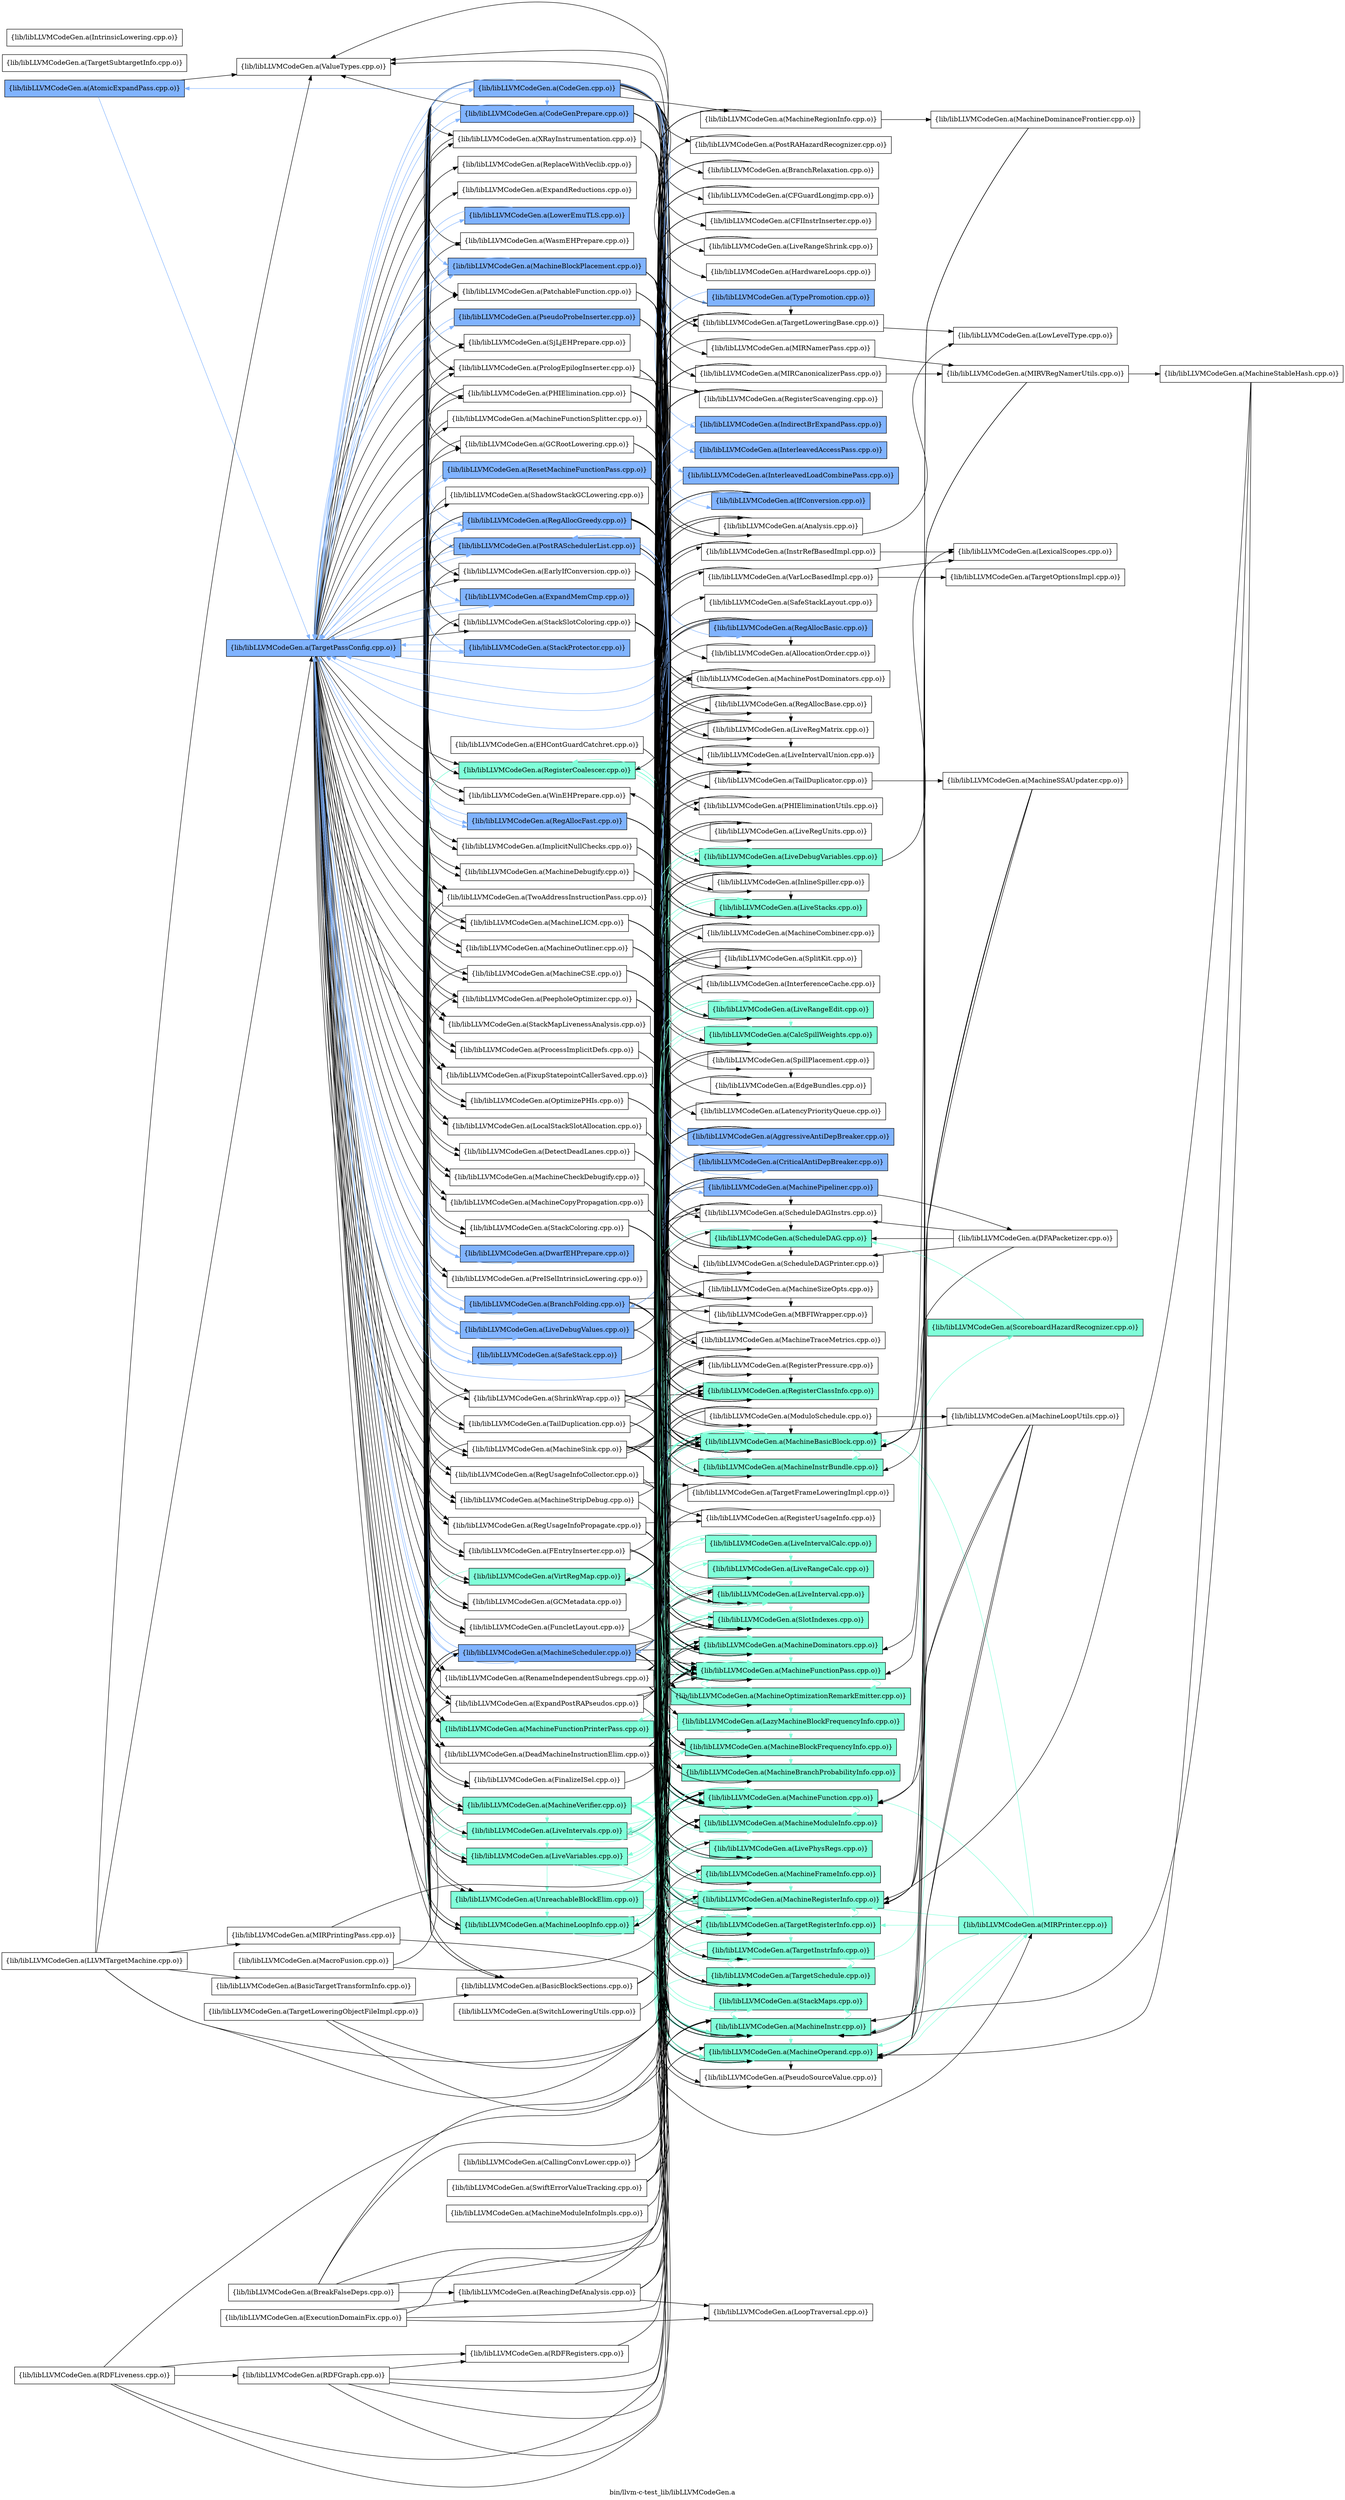 digraph "bin/llvm-c-test_lib/libLLVMCodeGen.a" {
	label="bin/llvm-c-test_lib/libLLVMCodeGen.a";
	rankdir=LR;
	{ rank=same; Node0x55b877641a68;  }
	{ rank=same; Node0x55b877650568; Node0x55b8776479b8;  }
	{ rank=same; Node0x55b877644268; Node0x55b877643fe8; Node0x55b877642f08; Node0x55b877642378; Node0x55b877652408; Node0x55b8776493f8; Node0x55b877647198; Node0x55b8776415b8; Node0x55b8776461f8; Node0x55b877643b38; Node0x55b877645f28; Node0x55b8776481d8; Node0x55b877649c18; Node0x55b87764b298; Node0x55b877651e68; Node0x55b877642cd8; Node0x55b87764f9d8; Node0x55b8776529f8; Node0x55b877651e18; Node0x55b8776519b8; Node0x55b87764f208; Node0x55b877650068; Node0x55b877651418; Node0x55b87764d9f8; Node0x55b87764e678; Node0x55b87764c2d8; Node0x55b87764b6a8; Node0x55b8776452f8; Node0x55b877645758; Node0x55b877645d48; Node0x55b8776466a8; Node0x55b877646978; Node0x55b87764c828; Node0x55b87764c558; Node0x55b87764cd28; Node0x55b87764de58; Node0x55b87764da98; Node0x55b87764a7a8; Node0x55b877649b28; Node0x55b87764bf18; Node0x55b87764e948; Node0x55b87764c738; Node0x55b87764cd78; Node0x55b8776513c8; Node0x55b877650888; Node0x55b877651738; Node0x55b8776515a8; Node0x55b8776523b8; Node0x55b8776533f8; Node0x55b8776536c8; Node0x55b87763fda8; Node0x55b877640988; Node0x55b877640f78; Node0x55b877641568; Node0x55b877643638; Node0x55b877642e18; Node0x55b8776425f8; Node0x55b877644718; Node0x55b877644088; Node0x55b8776439f8; Node0x55b877650298; Node0x55b8776509c8; Node0x55b877647f58; Node0x55b877647738; Node0x55b87764c198; Node0x55b87764b658; Node0x55b87764b248; Node0x55b87764a4d8; Node0x55b87764a208;  }
	{ rank=same; Node0x55b8776422d8; Node0x55b877644a88; Node0x55b8776451b8; Node0x55b877645b18; Node0x55b8776471e8; Node0x55b877644df8; Node0x55b877645ca8; Node0x55b87764bec8; Node0x55b877643138; Node0x55b877653678; Node0x55b877651698; Node0x55b877648fe8; Node0x55b877645b68; Node0x55b877640618; Node0x55b877644498; Node0x55b8776486d8; Node0x55b877649448; Node0x55b877646a18; Node0x55b877644358; Node0x55b877645028; Node0x55b877648188; Node0x55b87764cfa8; Node0x55b87764bc48; Node0x55b87764aed8; Node0x55b87764ed08; Node0x55b87764af28; Node0x55b87764a118; Node0x55b87764a2a8; Node0x55b87764b928; Node0x55b87764ccd8; Node0x55b87764ac58; Node0x55b87764dea8; Node0x55b87764eda8; Node0x55b8776517d8; Node0x55b877649038; Node0x55b877644588; Node0x55b877644218; Node0x55b877647f08; Node0x55b8776472d8; Node0x55b87764ef38; Node0x55b8776430e8; Node0x55b877648868; Node0x55b877640de8; Node0x55b877652598; Node0x55b877651148; Node0x55b87764a028; Node0x55b87764e3f8; Node0x55b87764e8a8; Node0x55b87764a488; Node0x55b877640b18; Node0x55b87764dc28; Node0x55b87764ec68; Node0x55b87764f398; Node0x55b877653718; Node0x55b877643318; Node0x55b877646ba8; Node0x55b877648458; Node0x55b877646ab8; Node0x55b8776521d8; Node0x55b87764c0f8; Node0x55b87764caa8; Node0x55b877646b08; Node0x55b877646d88; Node0x55b877645cf8; Node0x55b877645488; Node0x55b8776453e8; Node0x55b877644a38; Node0x55b8776504c8; Node0x55b87763fdf8; Node0x55b877642008; Node0x55b87764aca8; Node0x55b87764c5a8; Node0x55b877650428; Node0x55b8776416f8; Node0x55b8776526d8; Node0x55b877640cf8; Node0x55b87764e6c8; Node0x55b877648278;  }
	{ rank=same; Node0x55b877647328; Node0x55b87764bb58; Node0x55b87764a938; Node0x55b877651c38; Node0x55b87764dcc8; Node0x55b877648cc8; Node0x55b8776428c8; Node0x55b87763fd08; Node0x55b8776470f8; Node0x55b877651238;  }

	Node0x55b877641a68 [shape=record,shape=box,group=2,style=filled,fillcolor="0.600000 0.5 1",label="{lib/libLLVMCodeGen.a(AtomicExpandPass.cpp.o)}"];
	Node0x55b877641a68 -> Node0x55b877650568[color="0.600000 0.5 1"];
	Node0x55b877641a68 -> Node0x55b8776479b8;
	Node0x55b8776412e8 [shape=record,shape=box,group=0,label="{lib/libLLVMCodeGen.a(BasicTargetTransformInfo.cpp.o)}"];
	Node0x55b877652868 [shape=record,shape=box,group=0,label="{lib/libLLVMCodeGen.a(BreakFalseDeps.cpp.o)}"];
	Node0x55b877652868 -> Node0x55b877643318;
	Node0x55b877652868 -> Node0x55b877645b18;
	Node0x55b877652868 -> Node0x55b877644df8;
	Node0x55b877652868 -> Node0x55b877647c88;
	Node0x55b877652868 -> Node0x55b87764bec8;
	Node0x55b877653678 [shape=record,shape=box,group=0,label="{lib/libLLVMCodeGen.a(CFGuardLongjmp.cpp.o)}"];
	Node0x55b877653678 -> Node0x55b8776451b8;
	Node0x55b877653678 -> Node0x55b877645b18;
	Node0x55b877653678 -> Node0x55b8776471e8;
	Node0x55b877651698 [shape=record,shape=box,group=0,label="{lib/libLLVMCodeGen.a(CFIInstrInserter.cpp.o)}"];
	Node0x55b877651698 -> Node0x55b8776422d8;
	Node0x55b877651698 -> Node0x55b8776451b8;
	Node0x55b877651698 -> Node0x55b877645b18;
	Node0x55b877651698 -> Node0x55b8776471e8;
	Node0x55b877652408 [shape=record,shape=box,group=0,label="{lib/libLLVMCodeGen.a(EarlyIfConversion.cpp.o)}"];
	Node0x55b877652408 -> Node0x55b8776422d8;
	Node0x55b877652408 -> Node0x55b877647f08;
	Node0x55b877652408 -> Node0x55b877649448;
	Node0x55b877652408 -> Node0x55b877645b18;
	Node0x55b877652408 -> Node0x55b8776471e8;
	Node0x55b877652408 -> Node0x55b877643b38;
	Node0x55b877652408 -> Node0x55b877644df8;
	Node0x55b877652408 -> Node0x55b877645028;
	Node0x55b877652408 -> Node0x55b877645ca8;
	Node0x55b877652408 -> Node0x55b8776472d8;
	Node0x55b877652408 -> Node0x55b87764ef38;
	Node0x55b8776510a8 [shape=record,shape=box,group=0,label="{lib/libLLVMCodeGen.a(EHContGuardCatchret.cpp.o)}"];
	Node0x55b8776510a8 -> Node0x55b8776422d8;
	Node0x55b8776510a8 -> Node0x55b877645b18;
	Node0x55b877647968 [shape=record,shape=box,group=0,label="{lib/libLLVMCodeGen.a(ExecutionDomainFix.cpp.o)}"];
	Node0x55b877647968 -> Node0x55b877643048;
	Node0x55b877647968 -> Node0x55b877645b18;
	Node0x55b877647968 -> Node0x55b877645ca8;
	Node0x55b877647968 -> Node0x55b877647c88;
	Node0x55b877648fe8 [shape=record,shape=box,group=2,style=filled,fillcolor="0.600000 0.5 1",label="{lib/libLLVMCodeGen.a(IndirectBrExpandPass.cpp.o)}"];
	Node0x55b877648fe8 -> Node0x55b877650568[color="0.600000 0.5 1"];
	Node0x55b877645b68 [shape=record,shape=box,group=2,style=filled,fillcolor="0.600000 0.5 1",label="{lib/libLLVMCodeGen.a(InterleavedAccessPass.cpp.o)}"];
	Node0x55b877645b68 -> Node0x55b877650568[color="0.600000 0.5 1"];
	Node0x55b877640618 [shape=record,shape=box,group=0,label="{lib/libLLVMCodeGen.a(LiveRangeShrink.cpp.o)}"];
	Node0x55b877640618 -> Node0x55b8776422d8;
	Node0x55b877640618 -> Node0x55b877645b18;
	Node0x55b877640618 -> Node0x55b8776471e8;
	Node0x55b877640618 -> Node0x55b877645ca8;
	Node0x55b877640e88 [shape=record,shape=box,group=0,label="{lib/libLLVMCodeGen.a(LLVMTargetMachine.cpp.o)}"];
	Node0x55b877640e88 -> Node0x55b8776412e8;
	Node0x55b877640e88 -> Node0x55b877644358;
	Node0x55b877640e88 -> Node0x55b87764ac08;
	Node0x55b877640e88 -> Node0x55b877644218;
	Node0x55b877640e88 -> Node0x55b877650568;
	Node0x55b877640e88 -> Node0x55b8776479b8;
	Node0x55b8776422d8 [shape=record,shape=box,group=1,style=filled,fillcolor="0.450000 0.5 1",label="{lib/libLLVMCodeGen.a(MachineBasicBlock.cpp.o)}"];
	Node0x55b8776422d8 -> Node0x55b877647198[color="0.450000 0.5 1"];
	Node0x55b8776422d8 -> Node0x55b8776430e8[color="0.450000 0.5 1"];
	Node0x55b8776422d8 -> Node0x55b877643318[color="0.450000 0.5 1"];
	Node0x55b8776422d8 -> Node0x55b8776415b8[color="0.450000 0.5 1"];
	Node0x55b8776422d8 -> Node0x55b877649448[color="0.450000 0.5 1"];
	Node0x55b8776422d8 -> Node0x55b8776451b8[color="0.450000 0.5 1"];
	Node0x55b8776422d8 -> Node0x55b877646a18[color="0.450000 0.5 1"];
	Node0x55b8776422d8 -> Node0x55b8776471e8[color="0.450000 0.5 1"];
	Node0x55b8776422d8 -> Node0x55b877643b38[color="0.450000 0.5 1"];
	Node0x55b8776422d8 -> Node0x55b877645ca8[color="0.450000 0.5 1"];
	Node0x55b8776422d8 -> Node0x55b87764cfa8[color="0.450000 0.5 1"];
	Node0x55b8776422d8 -> Node0x55b877651148[color="0.450000 0.5 1"];
	Node0x55b8776486d8 [shape=record,shape=box,group=0,label="{lib/libLLVMCodeGen.a(MachineCombiner.cpp.o)}"];
	Node0x55b8776486d8 -> Node0x55b877646ab8;
	Node0x55b8776486d8 -> Node0x55b8776422d8;
	Node0x55b8776486d8 -> Node0x55b877649448;
	Node0x55b8776486d8 -> Node0x55b8776451b8;
	Node0x55b8776486d8 -> Node0x55b877645b18;
	Node0x55b8776486d8 -> Node0x55b8776471e8;
	Node0x55b8776486d8 -> Node0x55b877643b38;
	Node0x55b8776486d8 -> Node0x55b877645ca8;
	Node0x55b8776486d8 -> Node0x55b877646ba8;
	Node0x55b8776486d8 -> Node0x55b8776472d8;
	Node0x55b8776486d8 -> Node0x55b87764bec8;
	Node0x55b8776486d8 -> Node0x55b87764ef38;
	Node0x55b8776451b8 [shape=record,shape=box,group=1,style=filled,fillcolor="0.450000 0.5 1",label="{lib/libLLVMCodeGen.a(MachineFunction.cpp.o)}"];
	Node0x55b8776451b8 -> Node0x55b8776422d8[color="0.450000 0.5 1"];
	Node0x55b8776451b8 -> Node0x55b877644a88[color="0.450000 0.5 1"];
	Node0x55b8776451b8 -> Node0x55b8776471e8[color="0.450000 0.5 1"];
	Node0x55b8776451b8 -> Node0x55b877644358[color="0.450000 0.5 1"];
	Node0x55b8776451b8 -> Node0x55b877644df8[color="0.450000 0.5 1"];
	Node0x55b8776451b8 -> Node0x55b877645ca8[color="0.450000 0.5 1"];
	Node0x55b8776451b8 -> Node0x55b87764c0f8;
	Node0x55b8776451b8 -> Node0x55b877651148[color="0.450000 0.5 1"];
	Node0x55b8776451b8 -> Node0x55b87764b248;
	Node0x55b877645b18 [shape=record,shape=box,group=1,style=filled,fillcolor="0.450000 0.5 1",label="{lib/libLLVMCodeGen.a(MachineFunctionPass.cpp.o)}"];
	Node0x55b877645b18 -> Node0x55b8776461f8[color="0.450000 0.5 1"];
	Node0x55b877645b18 -> Node0x55b877644358[color="0.450000 0.5 1"];
	Node0x55b877645b18 -> Node0x55b877645028[color="0.450000 0.5 1"];
	Node0x55b8776471e8 [shape=record,shape=box,group=1,style=filled,fillcolor="0.450000 0.5 1",label="{lib/libLLVMCodeGen.a(MachineInstr.cpp.o)}"];
	Node0x55b8776471e8 -> Node0x55b8776422d8[color="0.450000 0.5 1"];
	Node0x55b8776471e8 -> Node0x55b8776451b8[color="0.450000 0.5 1"];
	Node0x55b8776471e8 -> Node0x55b877644df8[color="0.450000 0.5 1"];
	Node0x55b8776471e8 -> Node0x55b877645ca8[color="0.450000 0.5 1"];
	Node0x55b8776471e8 -> Node0x55b877652598[color="0.450000 0.5 1"];
	Node0x55b8776471e8 -> Node0x55b877651148[color="0.450000 0.5 1"];
	Node0x55b877645f28 [shape=record,shape=box,group=2,style=filled,fillcolor="0.600000 0.5 1",label="{lib/libLLVMCodeGen.a(MachineScheduler.cpp.o)}"];
	Node0x55b877645f28 -> Node0x55b877647198;
	Node0x55b877645f28 -> Node0x55b8776430e8;
	Node0x55b877645f28 -> Node0x55b8776422d8;
	Node0x55b877645f28 -> Node0x55b877649448;
	Node0x55b877645f28 -> Node0x55b8776451b8;
	Node0x55b877645f28 -> Node0x55b877645b18;
	Node0x55b877645f28 -> Node0x55b8776471e8;
	Node0x55b877645f28 -> Node0x55b877643b38;
	Node0x55b877645f28 -> Node0x55b8776481d8;
	Node0x55b877645f28 -> Node0x55b87764bec8;
	Node0x55b877645f28 -> Node0x55b87764a028;
	Node0x55b877645f28 -> Node0x55b87764e3f8;
	Node0x55b877645f28 -> Node0x55b87764e8a8;
	Node0x55b877645f28 -> Node0x55b87764cfa8;
	Node0x55b877645f28 -> Node0x55b877650568[color="0.600000 0.5 1"];
	Node0x55b877645f28 -> Node0x55b87764ef38;
	Node0x55b877649c18 [shape=record,shape=box,group=2,style=filled,fillcolor="0.600000 0.5 1",label="{lib/libLLVMCodeGen.a(PseudoProbeInserter.cpp.o)}"];
	Node0x55b877649c18 -> Node0x55b8776422d8;
	Node0x55b877649c18 -> Node0x55b8776451b8;
	Node0x55b877649c18 -> Node0x55b877645b18;
	Node0x55b877649c18 -> Node0x55b8776471e8;
	Node0x55b877649c18 -> Node0x55b877650568[color="0.600000 0.5 1"];
	Node0x55b877647c88 [shape=record,shape=box,group=0,label="{lib/libLLVMCodeGen.a(ReachingDefAnalysis.cpp.o)}"];
	Node0x55b877647c88 -> Node0x55b877643318;
	Node0x55b877647c88 -> Node0x55b877643048;
	Node0x55b877647c88 -> Node0x55b8776422d8;
	Node0x55b877647c88 -> Node0x55b877645b18;
	Node0x55b877647c88 -> Node0x55b8776471e8;
	Node0x55b8776416f8 [shape=record,shape=box,group=0,label="{lib/libLLVMCodeGen.a(TargetFrameLoweringImpl.cpp.o)}"];
	Node0x55b8776416f8 -> Node0x55b877645ca8;
	Node0x55b877640b18 [shape=record,shape=box,group=1,style=filled,fillcolor="0.450000 0.5 1",label="{lib/libLLVMCodeGen.a(TargetInstrInfo.cpp.o)}"];
	Node0x55b877640b18 -> Node0x55b8776422d8[color="0.450000 0.5 1"];
	Node0x55b877640b18 -> Node0x55b8776451b8[color="0.450000 0.5 1"];
	Node0x55b877640b18 -> Node0x55b8776471e8[color="0.450000 0.5 1"];
	Node0x55b877640b18 -> Node0x55b877644df8[color="0.450000 0.5 1"];
	Node0x55b877640b18 -> Node0x55b877645ca8[color="0.450000 0.5 1"];
	Node0x55b877640b18 -> Node0x55b877652598[color="0.450000 0.5 1"];
	Node0x55b877640b18 -> Node0x55b87763fd08[color="0.450000 0.5 1"];
	Node0x55b877640b18 -> Node0x55b87764ef38[color="0.450000 0.5 1"];
	Node0x55b877644218 [shape=record,shape=box,group=0,label="{lib/libLLVMCodeGen.a(TargetLoweringBase.cpp.o)}"];
	Node0x55b877644218 -> Node0x55b877644588;
	Node0x55b877644218 -> Node0x55b8776428c8;
	Node0x55b877644218 -> Node0x55b8776422d8;
	Node0x55b877644218 -> Node0x55b8776451b8;
	Node0x55b877644218 -> Node0x55b8776471e8;
	Node0x55b877644218 -> Node0x55b877644df8;
	Node0x55b877644218 -> Node0x55b877645ca8;
	Node0x55b877644218 -> Node0x55b8776479b8;
	Node0x55b877644948 [shape=record,shape=box,group=0,label="{lib/libLLVMCodeGen.a(TargetLoweringObjectFileImpl.cpp.o)}"];
	Node0x55b877644948 -> Node0x55b8776422d8;
	Node0x55b877644948 -> Node0x55b8776451b8;
	Node0x55b877644948 -> Node0x55b877642cd8;
	Node0x55b877650568 [shape=record,shape=box,group=2,style=filled,fillcolor="0.600000 0.5 1",label="{lib/libLLVMCodeGen.a(TargetPassConfig.cpp.o)}"];
	Node0x55b877650568 -> Node0x55b877644268[color="0.600000 0.5 1"];
	Node0x55b877650568 -> Node0x55b877643fe8[color="0.600000 0.5 1"];
	Node0x55b877650568 -> Node0x55b877642f08;
	Node0x55b877650568 -> Node0x55b877642378[color="0.600000 0.5 1"];
	Node0x55b877650568 -> Node0x55b877652408;
	Node0x55b877650568 -> Node0x55b8776493f8;
	Node0x55b877650568 -> Node0x55b877647198;
	Node0x55b877650568 -> Node0x55b8776415b8;
	Node0x55b877650568 -> Node0x55b8776461f8;
	Node0x55b877650568 -> Node0x55b877643b38;
	Node0x55b877650568 -> Node0x55b877645f28[color="0.600000 0.5 1"];
	Node0x55b877650568 -> Node0x55b8776481d8;
	Node0x55b877650568 -> Node0x55b877649c18[color="0.600000 0.5 1"];
	Node0x55b877650568 -> Node0x55b87764b298;
	Node0x55b877650568 -> Node0x55b877651e68[color="0.600000 0.5 1"];
	Node0x55b877650568 -> Node0x55b877642cd8;
	Node0x55b877650568 -> Node0x55b87764f9d8[color="0.600000 0.5 1"];
	Node0x55b877650568 -> Node0x55b8776529f8[color="0.600000 0.5 1"];
	Node0x55b877650568 -> Node0x55b877651e18;
	Node0x55b877650568 -> Node0x55b8776519b8[color="0.600000 0.5 1"];
	Node0x55b877650568 -> Node0x55b87764f208;
	Node0x55b877650568 -> Node0x55b877650068;
	Node0x55b877650568 -> Node0x55b877651418;
	Node0x55b877650568 -> Node0x55b87764d9f8;
	Node0x55b877650568 -> Node0x55b87764e678;
	Node0x55b877650568 -> Node0x55b87764c2d8;
	Node0x55b877650568 -> Node0x55b87764b6a8[color="0.600000 0.5 1"];
	Node0x55b877650568 -> Node0x55b8776452f8;
	Node0x55b877650568 -> Node0x55b877645758;
	Node0x55b877650568 -> Node0x55b877645d48[color="0.600000 0.5 1"];
	Node0x55b877650568 -> Node0x55b8776466a8[color="0.600000 0.5 1"];
	Node0x55b877650568 -> Node0x55b877646978;
	Node0x55b877650568 -> Node0x55b87764c828;
	Node0x55b877650568 -> Node0x55b87764c558;
	Node0x55b877650568 -> Node0x55b87764cd28;
	Node0x55b877650568 -> Node0x55b87764de58;
	Node0x55b877650568 -> Node0x55b87764da98;
	Node0x55b877650568 -> Node0x55b87764a7a8;
	Node0x55b877650568 -> Node0x55b877649b28;
	Node0x55b877650568 -> Node0x55b87764bf18;
	Node0x55b877650568 -> Node0x55b87764e948;
	Node0x55b877650568 -> Node0x55b87764c738;
	Node0x55b877650568 -> Node0x55b87764cd78;
	Node0x55b877650568 -> Node0x55b8776513c8;
	Node0x55b877650568 -> Node0x55b877650888;
	Node0x55b877650568 -> Node0x55b877651738;
	Node0x55b877650568 -> Node0x55b8776515a8;
	Node0x55b877650568 -> Node0x55b8776523b8;
	Node0x55b877650568 -> Node0x55b8776533f8;
	Node0x55b877650568 -> Node0x55b8776536c8;
	Node0x55b877650568 -> Node0x55b87763fda8[color="0.600000 0.5 1"];
	Node0x55b877650568 -> Node0x55b877640988;
	Node0x55b877650568 -> Node0x55b877640f78;
	Node0x55b877650568 -> Node0x55b877641568;
	Node0x55b877650568 -> Node0x55b877643638;
	Node0x55b877650568 -> Node0x55b877642e18;
	Node0x55b877650568 -> Node0x55b8776425f8;
	Node0x55b877650568 -> Node0x55b877644718;
	Node0x55b877650568 -> Node0x55b877644088;
	Node0x55b877650568 -> Node0x55b8776439f8[color="0.600000 0.5 1"];
	Node0x55b877650568 -> Node0x55b877650298[color="0.600000 0.5 1"];
	Node0x55b877650568 -> Node0x55b8776509c8;
	Node0x55b877650568 -> Node0x55b877647f58;
	Node0x55b877650568 -> Node0x55b877647738;
	Node0x55b877650568 -> Node0x55b87764c198;
	Node0x55b877650568 -> Node0x55b87764b658;
	Node0x55b877650568 -> Node0x55b87764b248;
	Node0x55b877650568 -> Node0x55b87764a4d8;
	Node0x55b877650568 -> Node0x55b87764a208[color="0.600000 0.5 1"];
	Node0x55b877651148 [shape=record,shape=box,group=1,style=filled,fillcolor="0.450000 0.5 1",label="{lib/libLLVMCodeGen.a(TargetRegisterInfo.cpp.o)}"];
	Node0x55b877651148 -> Node0x55b877645ca8[color="0.450000 0.5 1"];
	Node0x55b877651148 -> Node0x55b877640b18[color="0.450000 0.5 1"];
	Node0x55b877649768 [shape=record,shape=box,group=0,label="{lib/libLLVMCodeGen.a(TargetSubtargetInfo.cpp.o)}"];
	Node0x55b8776479b8 [shape=record,shape=box,group=0,label="{lib/libLLVMCodeGen.a(ValueTypes.cpp.o)}"];
	Node0x55b877644358 [shape=record,shape=box,group=1,style=filled,fillcolor="0.450000 0.5 1",label="{lib/libLLVMCodeGen.a(MachineModuleInfo.cpp.o)}"];
	Node0x55b877644358 -> Node0x55b8776451b8[color="0.450000 0.5 1"];
	Node0x55b87763fdf8 [shape=record,shape=box,group=0,label="{lib/libLLVMCodeGen.a(LiveRegMatrix.cpp.o)}"];
	Node0x55b87763fdf8 -> Node0x55b877647198;
	Node0x55b87763fdf8 -> Node0x55b8776430e8;
	Node0x55b87763fdf8 -> Node0x55b877642008;
	Node0x55b87763fdf8 -> Node0x55b877645b18;
	Node0x55b87763fdf8 -> Node0x55b87764c198;
	Node0x55b877644df8 [shape=record,shape=box,group=1,style=filled,fillcolor="0.450000 0.5 1",label="{lib/libLLVMCodeGen.a(MachineOperand.cpp.o)}"];
	Node0x55b877644df8 -> Node0x55b8776422d8[color="0.450000 0.5 1"];
	Node0x55b877644df8 -> Node0x55b8776451b8[color="0.450000 0.5 1"];
	Node0x55b877644df8 -> Node0x55b877645ca8[color="0.450000 0.5 1"];
	Node0x55b877644df8 -> Node0x55b877647328[color="0.450000 0.5 1"];
	Node0x55b877644df8 -> Node0x55b87764c0f8;
	Node0x55b877644df8 -> Node0x55b877651148[color="0.450000 0.5 1"];
	Node0x55b877645ca8 [shape=record,shape=box,group=1,style=filled,fillcolor="0.450000 0.5 1",label="{lib/libLLVMCodeGen.a(MachineRegisterInfo.cpp.o)}"];
	Node0x55b877645ca8 -> Node0x55b8776422d8[color="0.450000 0.5 1"];
	Node0x55b877645ca8 -> Node0x55b8776451b8[color="0.450000 0.5 1"];
	Node0x55b877645ca8 -> Node0x55b8776471e8[color="0.450000 0.5 1"];
	Node0x55b877645ca8 -> Node0x55b877644df8[color="0.450000 0.5 1"];
	Node0x55b877645ca8 -> Node0x55b877651148[color="0.450000 0.5 1"];
	Node0x55b877652f98 [shape=record,shape=box,group=0,label="{lib/libLLVMCodeGen.a(CallingConvLower.cpp.o)}"];
	Node0x55b877652f98 -> Node0x55b877644a88;
	Node0x55b877652f98 -> Node0x55b8776451b8;
	Node0x55b877644ee8 [shape=record,shape=box,group=0,label="{lib/libLLVMCodeGen.a(IntrinsicLowering.cpp.o)}"];
	Node0x55b877644a88 [shape=record,shape=box,group=1,style=filled,fillcolor="0.450000 0.5 1",label="{lib/libLLVMCodeGen.a(MachineFrameInfo.cpp.o)}"];
	Node0x55b877644a88 -> Node0x55b877645ca8[color="0.450000 0.5 1"];
	Node0x55b877643318 [shape=record,shape=box,group=1,style=filled,fillcolor="0.450000 0.5 1",label="{lib/libLLVMCodeGen.a(LivePhysRegs.cpp.o)}"];
	Node0x55b877643318 -> Node0x55b8776422d8[color="0.450000 0.5 1"];
	Node0x55b877643318 -> Node0x55b8776471e8[color="0.450000 0.5 1"];
	Node0x55b877643318 -> Node0x55b877645ca8[color="0.450000 0.5 1"];
	Node0x55b877643318 -> Node0x55b877651148[color="0.450000 0.5 1"];
	Node0x55b8776415b8 [shape=record,shape=box,group=1,style=filled,fillcolor="0.450000 0.5 1",label="{lib/libLLVMCodeGen.a(LiveVariables.cpp.o)}"];
	Node0x55b8776415b8 -> Node0x55b8776422d8[color="0.450000 0.5 1"];
	Node0x55b8776415b8 -> Node0x55b877645b18[color="0.450000 0.5 1"];
	Node0x55b8776415b8 -> Node0x55b8776471e8[color="0.450000 0.5 1"];
	Node0x55b8776415b8 -> Node0x55b877645ca8[color="0.450000 0.5 1"];
	Node0x55b8776415b8 -> Node0x55b877647738[color="0.450000 0.5 1"];
	Node0x55b877649448 [shape=record,shape=box,group=1,style=filled,fillcolor="0.450000 0.5 1",label="{lib/libLLVMCodeGen.a(MachineDominators.cpp.o)}"];
	Node0x55b877649448 -> Node0x55b8776422d8[color="0.450000 0.5 1"];
	Node0x55b877649448 -> Node0x55b877645b18[color="0.450000 0.5 1"];
	Node0x55b877651238 [shape=record,shape=box,group=0,label="{lib/libLLVMCodeGen.a(TargetOptionsImpl.cpp.o)}"];
	Node0x55b877644588 [shape=record,shape=box,group=0,label="{lib/libLLVMCodeGen.a(Analysis.cpp.o)}"];
	Node0x55b877644588 -> Node0x55b8776428c8;
	Node0x55b877644588 -> Node0x55b8776422d8;
	Node0x55b877644588 -> Node0x55b8776471e8;
	Node0x55b877644588 -> Node0x55b8776479b8;
	Node0x55b8776428c8 [shape=record,shape=box,group=0,label="{lib/libLLVMCodeGen.a(LowLevelType.cpp.o)}"];
	Node0x55b87764a078 [shape=record,shape=box,group=0,label="{lib/libLLVMCodeGen.a(MacroFusion.cpp.o)}"];
	Node0x55b87764a078 -> Node0x55b877645f28;
	Node0x55b87764a078 -> Node0x55b87764e8a8;
	Node0x55b877643b38 [shape=record,shape=box,group=1,style=filled,fillcolor="0.450000 0.5 1",label="{lib/libLLVMCodeGen.a(MachineLoopInfo.cpp.o)}"];
	Node0x55b877643b38 -> Node0x55b8776422d8[color="0.450000 0.5 1"];
	Node0x55b877643b38 -> Node0x55b877649448[color="0.450000 0.5 1"];
	Node0x55b877643b38 -> Node0x55b877645b18[color="0.450000 0.5 1"];
	Node0x55b877643b38 -> Node0x55b8776471e8[color="0.450000 0.5 1"];
	Node0x55b877643b38 -> Node0x55b877645ca8[color="0.450000 0.5 1"];
	Node0x55b8776504c8 [shape=record,shape=box,group=0,label="{lib/libLLVMCodeGen.a(EdgeBundles.cpp.o)}"];
	Node0x55b8776504c8 -> Node0x55b8776422d8;
	Node0x55b8776504c8 -> Node0x55b877645b18;
	Node0x55b877648cc8 [shape=record,shape=box,group=0,label="{lib/libLLVMCodeGen.a(MachineDominanceFrontier.cpp.o)}"];
	Node0x55b877648cc8 -> Node0x55b8776422d8;
	Node0x55b877648cc8 -> Node0x55b877649448;
	Node0x55b877648cc8 -> Node0x55b877645b18;
	Node0x55b87764b568 [shape=record,shape=box,group=0,label="{lib/libLLVMCodeGen.a(RDFGraph.cpp.o)}"];
	Node0x55b87764b568 -> Node0x55b8776422d8;
	Node0x55b87764b568 -> Node0x55b877649448;
	Node0x55b87764b568 -> Node0x55b8776451b8;
	Node0x55b87764b568 -> Node0x55b8776471e8;
	Node0x55b87764b568 -> Node0x55b8776483b8;
	Node0x55b87764b2e8 [shape=record,shape=box,group=0,label="{lib/libLLVMCodeGen.a(RDFLiveness.cpp.o)}"];
	Node0x55b87764b2e8 -> Node0x55b8776422d8;
	Node0x55b87764b2e8 -> Node0x55b877649448;
	Node0x55b87764b2e8 -> Node0x55b87764b568;
	Node0x55b87764b2e8 -> Node0x55b8776483b8;
	Node0x55b87764b2e8 -> Node0x55b877651148;
	Node0x55b8776483b8 [shape=record,shape=box,group=0,label="{lib/libLLVMCodeGen.a(RDFRegisters.cpp.o)}"];
	Node0x55b8776483b8 -> Node0x55b877651148;
	Node0x55b877647198 [shape=record,shape=box,group=1,style=filled,fillcolor="0.450000 0.5 1",label="{lib/libLLVMCodeGen.a(LiveIntervals.cpp.o)}"];
	Node0x55b877647198 -> Node0x55b8776430e8[color="0.450000 0.5 1"];
	Node0x55b877647198 -> Node0x55b877648868[color="0.450000 0.5 1"];
	Node0x55b877647198 -> Node0x55b877640de8[color="0.450000 0.5 1"];
	Node0x55b877647198 -> Node0x55b8776415b8[color="0.450000 0.5 1"];
	Node0x55b877647198 -> Node0x55b8776422d8[color="0.450000 0.5 1"];
	Node0x55b877647198 -> Node0x55b877644498[color="0.450000 0.5 1"];
	Node0x55b877647198 -> Node0x55b877649448[color="0.450000 0.5 1"];
	Node0x55b877647198 -> Node0x55b8776451b8[color="0.450000 0.5 1"];
	Node0x55b877647198 -> Node0x55b877645b18[color="0.450000 0.5 1"];
	Node0x55b877647198 -> Node0x55b8776471e8[color="0.450000 0.5 1"];
	Node0x55b877647198 -> Node0x55b877643b38[color="0.450000 0.5 1"];
	Node0x55b877647198 -> Node0x55b877645ca8[color="0.450000 0.5 1"];
	Node0x55b877647198 -> Node0x55b87764cfa8[color="0.450000 0.5 1"];
	Node0x55b877647198 -> Node0x55b877652598[color="0.450000 0.5 1"];
	Node0x55b877647198 -> Node0x55b877651148[color="0.450000 0.5 1"];
	Node0x55b87764cfa8 [shape=record,shape=box,group=1,style=filled,fillcolor="0.450000 0.5 1",label="{lib/libLLVMCodeGen.a(SlotIndexes.cpp.o)}"];
	Node0x55b87764cfa8 -> Node0x55b877645b18[color="0.450000 0.5 1"];
	Node0x55b87764c198 [shape=record,shape=box,group=1,style=filled,fillcolor="0.450000 0.5 1",label="{lib/libLLVMCodeGen.a(VirtRegMap.cpp.o)}"];
	Node0x55b87764c198 -> Node0x55b877647198[color="0.450000 0.5 1"];
	Node0x55b87764c198 -> Node0x55b8776430e8[color="0.450000 0.5 1"];
	Node0x55b87764c198 -> Node0x55b8776422d8[color="0.450000 0.5 1"];
	Node0x55b87764c198 -> Node0x55b877644a88[color="0.450000 0.5 1"];
	Node0x55b87764c198 -> Node0x55b877645b18[color="0.450000 0.5 1"];
	Node0x55b87764c198 -> Node0x55b8776471e8[color="0.450000 0.5 1"];
	Node0x55b87764c198 -> Node0x55b877644df8[color="0.450000 0.5 1"];
	Node0x55b87764c198 -> Node0x55b877645ca8[color="0.450000 0.5 1"];
	Node0x55b87764c198 -> Node0x55b877648188[color="0.450000 0.5 1"];
	Node0x55b87764c198 -> Node0x55b87764cfa8[color="0.450000 0.5 1"];
	Node0x55b87764c198 -> Node0x55b87764aed8[color="0.450000 0.5 1"];
	Node0x55b87764c198 -> Node0x55b877651148[color="0.450000 0.5 1"];
	Node0x55b8776470f8 [shape=record,shape=box,group=0,label="{lib/libLLVMCodeGen.a(MachineSSAUpdater.cpp.o)}"];
	Node0x55b8776470f8 -> Node0x55b8776422d8;
	Node0x55b8776470f8 -> Node0x55b8776451b8;
	Node0x55b8776470f8 -> Node0x55b8776471e8;
	Node0x55b8776470f8 -> Node0x55b877644df8;
	Node0x55b8776470f8 -> Node0x55b877645ca8;
	Node0x55b877646ab8 [shape=record,shape=box,group=1,style=filled,fillcolor="0.450000 0.5 1",label="{lib/libLLVMCodeGen.a(LazyMachineBlockFrequencyInfo.cpp.o)}"];
	Node0x55b877646ab8 -> Node0x55b877644498[color="0.450000 0.5 1"];
	Node0x55b877646ab8 -> Node0x55b877647f08[color="0.450000 0.5 1"];
	Node0x55b877646ab8 -> Node0x55b877649448[color="0.450000 0.5 1"];
	Node0x55b877646ab8 -> Node0x55b877645b18[color="0.450000 0.5 1"];
	Node0x55b877646ab8 -> Node0x55b877643b38[color="0.450000 0.5 1"];
	Node0x55b877646ba8 [shape=record,shape=box,group=0,label="{lib/libLLVMCodeGen.a(MachineSizeOpts.cpp.o)}"];
	Node0x55b877646ba8 -> Node0x55b877644498;
	Node0x55b877646ba8 -> Node0x55b877648458;
	Node0x55b87764ef38 [shape=record,shape=box,group=1,style=filled,fillcolor="0.450000 0.5 1",label="{lib/libLLVMCodeGen.a(TargetSchedule.cpp.o)}"];
	Node0x55b87764ef38 -> Node0x55b8776471e8[color="0.450000 0.5 1"];
	Node0x55b87764ef38 -> Node0x55b877640b18[color="0.450000 0.5 1"];
	Node0x55b87764b248 [shape=record,shape=box,group=0,label="{lib/libLLVMCodeGen.a(WinEHPrepare.cpp.o)}"];
	Node0x55b877651e68 [shape=record,shape=box,group=2,style=filled,fillcolor="0.600000 0.5 1",label="{lib/libLLVMCodeGen.a(StackProtector.cpp.o)}"];
	Node0x55b877651e68 -> Node0x55b877650568[color="0.600000 0.5 1"];
	Node0x55b877641d38 [shape=record,shape=box,group=0,label="{lib/libLLVMCodeGen.a(SwiftErrorValueTracking.cpp.o)}"];
	Node0x55b877641d38 -> Node0x55b8776422d8;
	Node0x55b877641d38 -> Node0x55b8776451b8;
	Node0x55b877641d38 -> Node0x55b8776471e8;
	Node0x55b877641d38 -> Node0x55b877645ca8;
	Node0x55b877641068 [shape=record,shape=box,group=0,label="{lib/libLLVMCodeGen.a(SwitchLoweringUtils.cpp.o)}"];
	Node0x55b877641068 -> Node0x55b8776451b8;
	Node0x55b877644498 [shape=record,shape=box,group=1,style=filled,fillcolor="0.450000 0.5 1",label="{lib/libLLVMCodeGen.a(MachineBlockFrequencyInfo.cpp.o)}"];
	Node0x55b877644498 -> Node0x55b8776422d8[color="0.450000 0.5 1"];
	Node0x55b877644498 -> Node0x55b877647f08[color="0.450000 0.5 1"];
	Node0x55b877644498 -> Node0x55b8776451b8[color="0.450000 0.5 1"];
	Node0x55b877644498 -> Node0x55b877645b18[color="0.450000 0.5 1"];
	Node0x55b877644498 -> Node0x55b877643b38[color="0.450000 0.5 1"];
	Node0x55b877647f08 [shape=record,shape=box,group=1,style=filled,fillcolor="0.450000 0.5 1",label="{lib/libLLVMCodeGen.a(MachineBranchProbabilityInfo.cpp.o)}"];
	Node0x55b877647f08 -> Node0x55b8776422d8[color="0.450000 0.5 1"];
	Node0x55b877645028 [shape=record,shape=box,group=1,style=filled,fillcolor="0.450000 0.5 1",label="{lib/libLLVMCodeGen.a(MachineOptimizationRemarkEmitter.cpp.o)}"];
	Node0x55b877645028 -> Node0x55b877646ab8[color="0.450000 0.5 1"];
	Node0x55b877645028 -> Node0x55b877644498[color="0.450000 0.5 1"];
	Node0x55b877645028 -> Node0x55b877645b18[color="0.450000 0.5 1"];
	Node0x55b877645028 -> Node0x55b8776471e8[color="0.450000 0.5 1"];
	Node0x55b87764b658 [shape=record,shape=box,group=0,label="{lib/libLLVMCodeGen.a(WasmEHPrepare.cpp.o)}"];
	Node0x55b8776493f8 [shape=record,shape=box,group=0,label="{lib/libLLVMCodeGen.a(GCMetadata.cpp.o)}"];
	Node0x55b87764e3f8 [shape=record,shape=box,group=1,style=filled,fillcolor="0.450000 0.5 1",label="{lib/libLLVMCodeGen.a(ScheduleDAG.cpp.o)}"];
	Node0x55b87764e3f8 -> Node0x55b87764dc28;
	Node0x55b87764e3f8 -> Node0x55b877651148[color="0.450000 0.5 1"];
	Node0x55b87764dc28 [shape=record,shape=box,group=0,label="{lib/libLLVMCodeGen.a(ScheduleDAGPrinter.cpp.o)}"];
	Node0x55b877652598 [shape=record,shape=box,group=1,style=filled,fillcolor="0.450000 0.5 1",label="{lib/libLLVMCodeGen.a(StackMaps.cpp.o)}"];
	Node0x55b877652598 -> Node0x55b8776451b8[color="0.450000 0.5 1"];
	Node0x55b877652598 -> Node0x55b8776471e8[color="0.450000 0.5 1"];
	Node0x55b877652598 -> Node0x55b877651148[color="0.450000 0.5 1"];
	Node0x55b877651c38 [shape=record,shape=box,group=0,label="{lib/libLLVMCodeGen.a(DFAPacketizer.cpp.o)}"];
	Node0x55b877651c38 -> Node0x55b877646a18;
	Node0x55b877651c38 -> Node0x55b87764e3f8;
	Node0x55b877651c38 -> Node0x55b87764e8a8;
	Node0x55b877651c38 -> Node0x55b87764dc28;
	Node0x55b87764bec8 [shape=record,shape=box,group=1,style=filled,fillcolor="0.450000 0.5 1",label="{lib/libLLVMCodeGen.a(RegisterClassInfo.cpp.o)}"];
	Node0x55b87764bec8 -> Node0x55b877645ca8[color="0.450000 0.5 1"];
	Node0x55b877646a18 [shape=record,shape=box,group=1,style=filled,fillcolor="0.450000 0.5 1",label="{lib/libLLVMCodeGen.a(MachineInstrBundle.cpp.o)}"];
	Node0x55b877646a18 -> Node0x55b8776422d8[color="0.450000 0.5 1"];
	Node0x55b877646a18 -> Node0x55b8776451b8[color="0.450000 0.5 1"];
	Node0x55b877646a18 -> Node0x55b877645b18[color="0.450000 0.5 1"];
	Node0x55b877646a18 -> Node0x55b8776471e8[color="0.450000 0.5 1"];
	Node0x55b87764e8a8 [shape=record,shape=box,group=0,label="{lib/libLLVMCodeGen.a(ScheduleDAGInstrs.cpp.o)}"];
	Node0x55b87764e8a8 -> Node0x55b877643318;
	Node0x55b87764e8a8 -> Node0x55b8776422d8;
	Node0x55b87764e8a8 -> Node0x55b8776451b8;
	Node0x55b87764e8a8 -> Node0x55b8776471e8;
	Node0x55b87764e8a8 -> Node0x55b877645ca8;
	Node0x55b87764e8a8 -> Node0x55b87764a028;
	Node0x55b87764e8a8 -> Node0x55b87764e3f8;
	Node0x55b87764e8a8 -> Node0x55b87764dc28;
	Node0x55b87764e8a8 -> Node0x55b87764ef38;
	Node0x55b8776472d8 [shape=record,shape=box,group=0,label="{lib/libLLVMCodeGen.a(MachineTraceMetrics.cpp.o)}"];
	Node0x55b8776472d8 -> Node0x55b8776422d8;
	Node0x55b8776472d8 -> Node0x55b877647f08;
	Node0x55b8776472d8 -> Node0x55b877645b18;
	Node0x55b8776472d8 -> Node0x55b8776471e8;
	Node0x55b8776472d8 -> Node0x55b877643b38;
	Node0x55b8776472d8 -> Node0x55b877645ca8;
	Node0x55b8776472d8 -> Node0x55b87764ef38;
	Node0x55b877643048 [shape=record,shape=box,group=0,label="{lib/libLLVMCodeGen.a(LoopTraversal.cpp.o)}"];
	Node0x55b8776430e8 [shape=record,shape=box,group=1,style=filled,fillcolor="0.450000 0.5 1",label="{lib/libLLVMCodeGen.a(LiveInterval.cpp.o)}"];
	Node0x55b8776430e8 -> Node0x55b877644df8[color="0.450000 0.5 1"];
	Node0x55b8776430e8 -> Node0x55b877645ca8[color="0.450000 0.5 1"];
	Node0x55b8776430e8 -> Node0x55b87764b298[color="0.450000 0.5 1"];
	Node0x55b8776430e8 -> Node0x55b87764cfa8[color="0.450000 0.5 1"];
	Node0x55b8776430e8 -> Node0x55b877651148[color="0.450000 0.5 1"];
	Node0x55b877648868 [shape=record,shape=box,group=1,style=filled,fillcolor="0.450000 0.5 1",label="{lib/libLLVMCodeGen.a(LiveRangeCalc.cpp.o)}"];
	Node0x55b877648868 -> Node0x55b8776430e8[color="0.450000 0.5 1"];
	Node0x55b877648868 -> Node0x55b877649448[color="0.450000 0.5 1"];
	Node0x55b877640de8 [shape=record,shape=box,group=1,style=filled,fillcolor="0.450000 0.5 1",label="{lib/libLLVMCodeGen.a(LiveIntervalCalc.cpp.o)}"];
	Node0x55b877640de8 -> Node0x55b8776430e8[color="0.450000 0.5 1"];
	Node0x55b877640de8 -> Node0x55b877648868[color="0.450000 0.5 1"];
	Node0x55b877640de8 -> Node0x55b8776471e8[color="0.450000 0.5 1"];
	Node0x55b877640de8 -> Node0x55b877645ca8[color="0.450000 0.5 1"];
	Node0x55b87764b298 [shape=record,shape=box,group=1,style=filled,fillcolor="0.450000 0.5 1",label="{lib/libLLVMCodeGen.a(RegisterCoalescer.cpp.o)}"];
	Node0x55b87764b298 -> Node0x55b877647198[color="0.450000 0.5 1"];
	Node0x55b87764b298 -> Node0x55b8776430e8[color="0.450000 0.5 1"];
	Node0x55b87764b298 -> Node0x55b8776422d8[color="0.450000 0.5 1"];
	Node0x55b87764b298 -> Node0x55b877649448[color="0.450000 0.5 1"];
	Node0x55b87764b298 -> Node0x55b8776451b8[color="0.450000 0.5 1"];
	Node0x55b87764b298 -> Node0x55b877645b18[color="0.450000 0.5 1"];
	Node0x55b87764b298 -> Node0x55b8776471e8[color="0.450000 0.5 1"];
	Node0x55b87764b298 -> Node0x55b877643b38[color="0.450000 0.5 1"];
	Node0x55b87764b298 -> Node0x55b877644df8[color="0.450000 0.5 1"];
	Node0x55b87764b298 -> Node0x55b877645ca8[color="0.450000 0.5 1"];
	Node0x55b87764b298 -> Node0x55b8776481d8[color="0.450000 0.5 1"];
	Node0x55b87764b298 -> Node0x55b87764bec8[color="0.450000 0.5 1"];
	Node0x55b87764b298 -> Node0x55b87764a488[color="0.450000 0.5 1"];
	Node0x55b87764b298 -> Node0x55b87764cfa8[color="0.450000 0.5 1"];
	Node0x55b87764b298 -> Node0x55b877640b18[color="0.450000 0.5 1"];
	Node0x55b87764b298 -> Node0x55b877651148[color="0.450000 0.5 1"];
	Node0x55b877642008 [shape=record,shape=box,group=0,label="{lib/libLLVMCodeGen.a(LiveIntervalUnion.cpp.o)}"];
	Node0x55b877642008 -> Node0x55b87764cfa8;
	Node0x55b877642008 -> Node0x55b877651148;
	Node0x55b877647738 [shape=record,shape=box,group=1,style=filled,fillcolor="0.450000 0.5 1",label="{lib/libLLVMCodeGen.a(UnreachableBlockElim.cpp.o)}"];
	Node0x55b877647738 -> Node0x55b8776422d8[color="0.450000 0.5 1"];
	Node0x55b877647738 -> Node0x55b877649448[color="0.450000 0.5 1"];
	Node0x55b877647738 -> Node0x55b8776451b8[color="0.450000 0.5 1"];
	Node0x55b877647738 -> Node0x55b877645b18[color="0.450000 0.5 1"];
	Node0x55b877647738 -> Node0x55b8776471e8[color="0.450000 0.5 1"];
	Node0x55b877647738 -> Node0x55b877643b38[color="0.450000 0.5 1"];
	Node0x55b877647738 -> Node0x55b877644df8[color="0.450000 0.5 1"];
	Node0x55b877647738 -> Node0x55b877645ca8[color="0.450000 0.5 1"];
	Node0x55b87764ac08 [shape=record,shape=box,group=0,label="{lib/libLLVMCodeGen.a(MIRPrintingPass.cpp.o)}"];
	Node0x55b87764ac08 -> Node0x55b877645b18;
	Node0x55b87764ac08 -> Node0x55b877647328;
	Node0x55b87764c0f8 [shape=record,shape=box,group=0,label="{lib/libLLVMCodeGen.a(PseudoSourceValue.cpp.o)}"];
	Node0x55b8776461f8 [shape=record,shape=box,group=1,style=filled,fillcolor="0.450000 0.5 1",label="{lib/libLLVMCodeGen.a(MachineFunctionPrinterPass.cpp.o)}"];
	Node0x55b8776461f8 -> Node0x55b8776451b8[color="0.450000 0.5 1"];
	Node0x55b8776461f8 -> Node0x55b877645b18[color="0.450000 0.5 1"];
	Node0x55b8776461f8 -> Node0x55b87764cfa8[color="0.450000 0.5 1"];
	Node0x55b877647328 [shape=record,shape=box,group=1,style=filled,fillcolor="0.450000 0.5 1",label="{lib/libLLVMCodeGen.a(MIRPrinter.cpp.o)}"];
	Node0x55b877647328 -> Node0x55b8776422d8[color="0.450000 0.5 1"];
	Node0x55b877647328 -> Node0x55b8776451b8[color="0.450000 0.5 1"];
	Node0x55b877647328 -> Node0x55b8776471e8[color="0.450000 0.5 1"];
	Node0x55b877647328 -> Node0x55b877644df8[color="0.450000 0.5 1"];
	Node0x55b877647328 -> Node0x55b877645ca8[color="0.450000 0.5 1"];
	Node0x55b877647328 -> Node0x55b877651148[color="0.450000 0.5 1"];
	Node0x55b8776481d8 [shape=record,shape=box,group=1,style=filled,fillcolor="0.450000 0.5 1",label="{lib/libLLVMCodeGen.a(MachineVerifier.cpp.o)}"];
	Node0x55b8776481d8 -> Node0x55b877647198[color="0.450000 0.5 1"];
	Node0x55b8776481d8 -> Node0x55b8776430e8[color="0.450000 0.5 1"];
	Node0x55b8776481d8 -> Node0x55b877648868[color="0.450000 0.5 1"];
	Node0x55b8776481d8 -> Node0x55b8776415b8[color="0.450000 0.5 1"];
	Node0x55b8776481d8 -> Node0x55b8776422d8[color="0.450000 0.5 1"];
	Node0x55b8776481d8 -> Node0x55b877644a88[color="0.450000 0.5 1"];
	Node0x55b8776481d8 -> Node0x55b8776451b8[color="0.450000 0.5 1"];
	Node0x55b8776481d8 -> Node0x55b877645b18[color="0.450000 0.5 1"];
	Node0x55b8776481d8 -> Node0x55b8776471e8[color="0.450000 0.5 1"];
	Node0x55b8776481d8 -> Node0x55b877644df8[color="0.450000 0.5 1"];
	Node0x55b8776481d8 -> Node0x55b877645ca8[color="0.450000 0.5 1"];
	Node0x55b8776481d8 -> Node0x55b877648188[color="0.450000 0.5 1"];
	Node0x55b8776481d8 -> Node0x55b87764cfa8[color="0.450000 0.5 1"];
	Node0x55b8776481d8 -> Node0x55b877652598[color="0.450000 0.5 1"];
	Node0x55b8776481d8 -> Node0x55b877651148[color="0.450000 0.5 1"];
	Node0x55b87764a028 [shape=record,shape=box,group=0,label="{lib/libLLVMCodeGen.a(RegisterPressure.cpp.o)}"];
	Node0x55b87764a028 -> Node0x55b877647198;
	Node0x55b87764a028 -> Node0x55b8776430e8;
	Node0x55b87764a028 -> Node0x55b8776471e8;
	Node0x55b87764a028 -> Node0x55b877645ca8;
	Node0x55b87764a028 -> Node0x55b87764bec8;
	Node0x55b877648458 [shape=record,shape=box,group=0,label="{lib/libLLVMCodeGen.a(MBFIWrapper.cpp.o)}"];
	Node0x55b877648458 -> Node0x55b877644498;
	Node0x55b877648188 [shape=record,shape=box,group=1,style=filled,fillcolor="0.450000 0.5 1",label="{lib/libLLVMCodeGen.a(LiveStacks.cpp.o)}"];
	Node0x55b877648188 -> Node0x55b8776430e8[color="0.450000 0.5 1"];
	Node0x55b877648188 -> Node0x55b877645b18[color="0.450000 0.5 1"];
	Node0x55b877648188 -> Node0x55b87764cfa8[color="0.450000 0.5 1"];
	Node0x55b877648188 -> Node0x55b877651148[color="0.450000 0.5 1"];
	Node0x55b87764a488 [shape=record,shape=box,group=1,style=filled,fillcolor="0.450000 0.5 1",label="{lib/libLLVMCodeGen.a(LiveRangeEdit.cpp.o)}"];
	Node0x55b87764a488 -> Node0x55b877647198[color="0.450000 0.5 1"];
	Node0x55b87764a488 -> Node0x55b8776430e8[color="0.450000 0.5 1"];
	Node0x55b87764a488 -> Node0x55b8776451b8[color="0.450000 0.5 1"];
	Node0x55b87764a488 -> Node0x55b8776471e8[color="0.450000 0.5 1"];
	Node0x55b87764a488 -> Node0x55b877645ca8[color="0.450000 0.5 1"];
	Node0x55b87764a488 -> Node0x55b87764aca8[color="0.450000 0.5 1"];
	Node0x55b87764a488 -> Node0x55b87764cfa8[color="0.450000 0.5 1"];
	Node0x55b87764a488 -> Node0x55b877640b18[color="0.450000 0.5 1"];
	Node0x55b87764a488 -> Node0x55b87764c198[color="0.450000 0.5 1"];
	Node0x55b87764aca8 [shape=record,shape=box,group=1,style=filled,fillcolor="0.450000 0.5 1",label="{lib/libLLVMCodeGen.a(CalcSpillWeights.cpp.o)}"];
	Node0x55b87764aca8 -> Node0x55b877647198[color="0.450000 0.5 1"];
	Node0x55b87764aca8 -> Node0x55b8776430e8[color="0.450000 0.5 1"];
	Node0x55b87764aca8 -> Node0x55b8776471e8[color="0.450000 0.5 1"];
	Node0x55b87764aca8 -> Node0x55b877640b18[color="0.450000 0.5 1"];
	Node0x55b87763fd08 [shape=record,shape=box,group=1,style=filled,fillcolor="0.450000 0.5 1",label="{lib/libLLVMCodeGen.a(ScoreboardHazardRecognizer.cpp.o)}"];
	Node0x55b87763fd08 -> Node0x55b87764e3f8[color="0.450000 0.5 1"];
	Node0x55b877642cd8 [shape=record,shape=box,group=0,label="{lib/libLLVMCodeGen.a(BasicBlockSections.cpp.o)}"];
	Node0x55b877642cd8 -> Node0x55b8776422d8;
	Node0x55b877642cd8 -> Node0x55b8776451b8;
	Node0x55b877642cd8 -> Node0x55b877645b18;
	Node0x55b877643cc8 [shape=record,shape=box,group=0,label="{lib/libLLVMCodeGen.a(MachineModuleInfoImpls.cpp.o)}"];
	Node0x55b877643cc8 -> Node0x55b877644358;
	Node0x55b877644268 [shape=record,shape=box,group=2,style=filled,fillcolor="0.600000 0.5 1",label="{lib/libLLVMCodeGen.a(RegAllocFast.cpp.o)}"];
	Node0x55b877644268 -> Node0x55b8776422d8;
	Node0x55b877644268 -> Node0x55b877644a88;
	Node0x55b877644268 -> Node0x55b8776451b8;
	Node0x55b877644268 -> Node0x55b877645b18;
	Node0x55b877644268 -> Node0x55b8776471e8;
	Node0x55b877644268 -> Node0x55b877644df8;
	Node0x55b877644268 -> Node0x55b877645ca8;
	Node0x55b877644268 -> Node0x55b87764bec8;
	Node0x55b877644268 -> Node0x55b877650568[color="0.600000 0.5 1"];
	Node0x55b877643fe8 [shape=record,shape=box,group=2,style=filled,fillcolor="0.600000 0.5 1",label="{lib/libLLVMCodeGen.a(CodeGen.cpp.o)}"];
	Node0x55b877643fe8 -> Node0x55b877644268[color="0.600000 0.5 1"];
	Node0x55b877643fe8 -> Node0x55b877643138;
	Node0x55b877643fe8 -> Node0x55b877642f08;
	Node0x55b877643fe8 -> Node0x55b877642378[color="0.600000 0.5 1"];
	Node0x55b877643fe8 -> Node0x55b877641a68[color="0.600000 0.5 1"];
	Node0x55b877643fe8 -> Node0x55b877653678;
	Node0x55b877643fe8 -> Node0x55b877651698;
	Node0x55b877643fe8 -> Node0x55b877652408;
	Node0x55b877643fe8 -> Node0x55b8776493f8;
	Node0x55b877643fe8 -> Node0x55b877648fe8[color="0.600000 0.5 1"];
	Node0x55b877643fe8 -> Node0x55b877645b68[color="0.600000 0.5 1"];
	Node0x55b877643fe8 -> Node0x55b877647198;
	Node0x55b877643fe8 -> Node0x55b877640618;
	Node0x55b877643fe8 -> Node0x55b8776415b8;
	Node0x55b877643fe8 -> Node0x55b877644498;
	Node0x55b877643fe8 -> Node0x55b8776486d8;
	Node0x55b877643fe8 -> Node0x55b877649448;
	Node0x55b877643fe8 -> Node0x55b8776461f8;
	Node0x55b877643fe8 -> Node0x55b877646a18;
	Node0x55b877643fe8 -> Node0x55b877643b38;
	Node0x55b877643fe8 -> Node0x55b877644358;
	Node0x55b877643fe8 -> Node0x55b877645028;
	Node0x55b877643fe8 -> Node0x55b877645f28[color="0.600000 0.5 1"];
	Node0x55b877643fe8 -> Node0x55b8776481d8;
	Node0x55b877643fe8 -> Node0x55b877648188;
	Node0x55b877643fe8 -> Node0x55b87764b298;
	Node0x55b877643fe8 -> Node0x55b87764cfa8;
	Node0x55b877643fe8 -> Node0x55b877651e68[color="0.600000 0.5 1"];
	Node0x55b877643fe8 -> Node0x55b877642cd8;
	Node0x55b877643fe8 -> Node0x55b877650568[color="0.600000 0.5 1"];
	Node0x55b877643fe8 -> Node0x55b87764f9d8[color="0.600000 0.5 1"];
	Node0x55b877643fe8 -> Node0x55b8776529f8[color="0.600000 0.5 1"];
	Node0x55b877643fe8 -> Node0x55b877651e18;
	Node0x55b877643fe8 -> Node0x55b8776519b8[color="0.600000 0.5 1"];
	Node0x55b877643fe8 -> Node0x55b87764bc48;
	Node0x55b877643fe8 -> Node0x55b87764f208;
	Node0x55b877643fe8 -> Node0x55b877650068;
	Node0x55b877643fe8 -> Node0x55b877651418;
	Node0x55b877643fe8 -> Node0x55b87764d9f8;
	Node0x55b877643fe8 -> Node0x55b87764e678;
	Node0x55b877643fe8 -> Node0x55b87764c2d8;
	Node0x55b877643fe8 -> Node0x55b87764b6a8[color="0.600000 0.5 1"];
	Node0x55b877643fe8 -> Node0x55b87764aed8;
	Node0x55b877643fe8 -> Node0x55b8776452f8;
	Node0x55b877643fe8 -> Node0x55b877645758;
	Node0x55b877643fe8 -> Node0x55b877645d48[color="0.600000 0.5 1"];
	Node0x55b877643fe8 -> Node0x55b8776466a8[color="0.600000 0.5 1"];
	Node0x55b877643fe8 -> Node0x55b877646978;
	Node0x55b877643fe8 -> Node0x55b87764c828;
	Node0x55b877643fe8 -> Node0x55b87764c558;
	Node0x55b877643fe8 -> Node0x55b87764cd28;
	Node0x55b877643fe8 -> Node0x55b87764de58;
	Node0x55b877643fe8 -> Node0x55b87764da98;
	Node0x55b877643fe8 -> Node0x55b87764ed08;
	Node0x55b877643fe8 -> Node0x55b87764af28[color="0.600000 0.5 1"];
	Node0x55b877643fe8 -> Node0x55b87764a7a8;
	Node0x55b877643fe8 -> Node0x55b87764a118[color="0.600000 0.5 1"];
	Node0x55b877643fe8 -> Node0x55b877649b28;
	Node0x55b877643fe8 -> Node0x55b87764a2a8;
	Node0x55b877643fe8 -> Node0x55b87764b928;
	Node0x55b877643fe8 -> Node0x55b87764bf18;
	Node0x55b877643fe8 -> Node0x55b87764ccd8[color="0.600000 0.5 1"];
	Node0x55b877643fe8 -> Node0x55b87764ac58;
	Node0x55b877643fe8 -> Node0x55b87764dea8;
	Node0x55b877643fe8 -> Node0x55b87764e948;
	Node0x55b877643fe8 -> Node0x55b87764c738;
	Node0x55b877643fe8 -> Node0x55b87764cd78;
	Node0x55b877643fe8 -> Node0x55b8776513c8;
	Node0x55b877643fe8 -> Node0x55b877650888;
	Node0x55b877643fe8 -> Node0x55b87764eda8;
	Node0x55b877643fe8 -> Node0x55b877651738;
	Node0x55b877643fe8 -> Node0x55b8776515a8;
	Node0x55b877643fe8 -> Node0x55b8776517d8[color="0.600000 0.5 1"];
	Node0x55b877643fe8 -> Node0x55b8776523b8;
	Node0x55b877643fe8 -> Node0x55b8776533f8;
	Node0x55b877643fe8 -> Node0x55b8776536c8;
	Node0x55b877643fe8 -> Node0x55b87763fda8[color="0.600000 0.5 1"];
	Node0x55b877643fe8 -> Node0x55b877640988;
	Node0x55b877643fe8 -> Node0x55b877640f78;
	Node0x55b877643fe8 -> Node0x55b877641568;
	Node0x55b877643fe8 -> Node0x55b877643638;
	Node0x55b877643fe8 -> Node0x55b877642e18;
	Node0x55b877643fe8 -> Node0x55b877649038[color="0.600000 0.5 1"];
	Node0x55b877643fe8 -> Node0x55b877647f58;
	Node0x55b877643fe8 -> Node0x55b877647738;
	Node0x55b877643fe8 -> Node0x55b87764c198;
	Node0x55b877643fe8 -> Node0x55b87764b658;
	Node0x55b877643fe8 -> Node0x55b87764b248;
	Node0x55b877643fe8 -> Node0x55b87764a4d8;
	Node0x55b877643fe8 -> Node0x55b87764a208[color="0.600000 0.5 1"];
	Node0x55b877642f08 [shape=record,shape=box,group=0,label="{lib/libLLVMCodeGen.a(MachineCheckDebugify.cpp.o)}"];
	Node0x55b877642f08 -> Node0x55b8776471e8;
	Node0x55b877642f08 -> Node0x55b877644358;
	Node0x55b877642378 [shape=record,shape=box,group=2,style=filled,fillcolor="0.600000 0.5 1",label="{lib/libLLVMCodeGen.a(CodeGenPrepare.cpp.o)}"];
	Node0x55b877642378 -> Node0x55b877644588;
	Node0x55b877642378 -> Node0x55b877644218;
	Node0x55b877642378 -> Node0x55b877650568[color="0.600000 0.5 1"];
	Node0x55b877642378 -> Node0x55b8776479b8;
	Node0x55b87764f9d8 [shape=record,shape=box,group=2,style=filled,fillcolor="0.600000 0.5 1",label="{lib/libLLVMCodeGen.a(PostRASchedulerList.cpp.o)}"];
	Node0x55b87764f9d8 -> Node0x55b8776422d8;
	Node0x55b87764f9d8 -> Node0x55b877649448;
	Node0x55b87764f9d8 -> Node0x55b877645b18;
	Node0x55b87764f9d8 -> Node0x55b8776471e8;
	Node0x55b87764f9d8 -> Node0x55b877643b38;
	Node0x55b87764f9d8 -> Node0x55b87764bec8;
	Node0x55b87764f9d8 -> Node0x55b87764e3f8;
	Node0x55b87764f9d8 -> Node0x55b87764e8a8;
	Node0x55b87764f9d8 -> Node0x55b87764dc28;
	Node0x55b87764f9d8 -> Node0x55b877650568[color="0.600000 0.5 1"];
	Node0x55b87764f9d8 -> Node0x55b87764ec68;
	Node0x55b87764f9d8 -> Node0x55b87764f398[color="0.600000 0.5 1"];
	Node0x55b87764f9d8 -> Node0x55b877653718[color="0.600000 0.5 1"];
	Node0x55b8776529f8 [shape=record,shape=box,group=2,style=filled,fillcolor="0.600000 0.5 1",label="{lib/libLLVMCodeGen.a(BranchFolding.cpp.o)}"];
	Node0x55b8776529f8 -> Node0x55b877644588;
	Node0x55b8776529f8 -> Node0x55b877643318;
	Node0x55b8776529f8 -> Node0x55b8776422d8;
	Node0x55b8776529f8 -> Node0x55b877644498;
	Node0x55b8776529f8 -> Node0x55b877647f08;
	Node0x55b8776529f8 -> Node0x55b8776451b8;
	Node0x55b8776529f8 -> Node0x55b877645b18;
	Node0x55b8776529f8 -> Node0x55b8776471e8;
	Node0x55b8776529f8 -> Node0x55b877646ba8;
	Node0x55b8776529f8 -> Node0x55b877648458;
	Node0x55b8776529f8 -> Node0x55b877640b18;
	Node0x55b8776529f8 -> Node0x55b877650568[color="0.600000 0.5 1"];
	Node0x55b877651e18 [shape=record,shape=box,group=0,label="{lib/libLLVMCodeGen.a(TailDuplication.cpp.o)}"];
	Node0x55b877651e18 -> Node0x55b877646ab8;
	Node0x55b877651e18 -> Node0x55b877647f08;
	Node0x55b877651e18 -> Node0x55b877645b18;
	Node0x55b877651e18 -> Node0x55b8776521d8;
	Node0x55b8776519b8 [shape=record,shape=box,group=2,style=filled,fillcolor="0.600000 0.5 1",label="{lib/libLLVMCodeGen.a(MachineBlockPlacement.cpp.o)}"];
	Node0x55b8776519b8 -> Node0x55b8776422d8;
	Node0x55b8776519b8 -> Node0x55b877644498;
	Node0x55b8776519b8 -> Node0x55b877647f08;
	Node0x55b8776519b8 -> Node0x55b8776451b8;
	Node0x55b8776519b8 -> Node0x55b877645b18;
	Node0x55b8776519b8 -> Node0x55b877643b38;
	Node0x55b8776519b8 -> Node0x55b877646ba8;
	Node0x55b8776519b8 -> Node0x55b877648458;
	Node0x55b8776519b8 -> Node0x55b877650568[color="0.600000 0.5 1"];
	Node0x55b8776519b8 -> Node0x55b8776529f8[color="0.600000 0.5 1"];
	Node0x55b8776519b8 -> Node0x55b8776521d8;
	Node0x55b8776519b8 -> Node0x55b87764bc48;
	Node0x55b87764f208 [shape=record,shape=box,group=0,label="{lib/libLLVMCodeGen.a(StackSlotColoring.cpp.o)}"];
	Node0x55b87764f208 -> Node0x55b877647198;
	Node0x55b87764f208 -> Node0x55b8776430e8;
	Node0x55b87764f208 -> Node0x55b877644498;
	Node0x55b87764f208 -> Node0x55b877649448;
	Node0x55b87764f208 -> Node0x55b877644a88;
	Node0x55b87764f208 -> Node0x55b877645b18;
	Node0x55b87764f208 -> Node0x55b8776471e8;
	Node0x55b87764f208 -> Node0x55b877643b38;
	Node0x55b87764f208 -> Node0x55b877648188;
	Node0x55b87764f208 -> Node0x55b87764c0f8;
	Node0x55b87764f208 -> Node0x55b87764cfa8;
	Node0x55b877650068 [shape=record,shape=box,group=0,label="{lib/libLLVMCodeGen.a(DeadMachineInstructionElim.cpp.o)}"];
	Node0x55b877650068 -> Node0x55b8776422d8;
	Node0x55b877650068 -> Node0x55b877645b18;
	Node0x55b877650068 -> Node0x55b8776471e8;
	Node0x55b877651418 [shape=record,shape=box,group=0,label="{lib/libLLVMCodeGen.a(MachineLICM.cpp.o)}"];
	Node0x55b877651418 -> Node0x55b8776422d8;
	Node0x55b877651418 -> Node0x55b877644498;
	Node0x55b877651418 -> Node0x55b877649448;
	Node0x55b877651418 -> Node0x55b8776451b8;
	Node0x55b877651418 -> Node0x55b877645b18;
	Node0x55b877651418 -> Node0x55b8776471e8;
	Node0x55b877651418 -> Node0x55b877643b38;
	Node0x55b877651418 -> Node0x55b877645ca8;
	Node0x55b877651418 -> Node0x55b877640b18;
	Node0x55b877651418 -> Node0x55b87764ef38;
	Node0x55b87764d9f8 [shape=record,shape=box,group=0,label="{lib/libLLVMCodeGen.a(MachineCSE.cpp.o)}"];
	Node0x55b87764d9f8 -> Node0x55b8776422d8;
	Node0x55b87764d9f8 -> Node0x55b877644498;
	Node0x55b87764d9f8 -> Node0x55b877649448;
	Node0x55b87764d9f8 -> Node0x55b877645b18;
	Node0x55b87764d9f8 -> Node0x55b8776471e8;
	Node0x55b87764d9f8 -> Node0x55b877643b38;
	Node0x55b87764d9f8 -> Node0x55b877644df8;
	Node0x55b87764d9f8 -> Node0x55b877645ca8;
	Node0x55b87764d9f8 -> Node0x55b877640b18;
	Node0x55b87764e678 [shape=record,shape=box,group=0,label="{lib/libLLVMCodeGen.a(MachineSink.cpp.o)}"];
	Node0x55b87764e678 -> Node0x55b8776422d8;
	Node0x55b87764e678 -> Node0x55b877644498;
	Node0x55b87764e678 -> Node0x55b877647f08;
	Node0x55b87764e678 -> Node0x55b877649448;
	Node0x55b87764e678 -> Node0x55b8776451b8;
	Node0x55b87764e678 -> Node0x55b877645b18;
	Node0x55b87764e678 -> Node0x55b8776471e8;
	Node0x55b87764e678 -> Node0x55b877643b38;
	Node0x55b87764e678 -> Node0x55b877644df8;
	Node0x55b87764e678 -> Node0x55b877645ca8;
	Node0x55b87764e678 -> Node0x55b87764bec8;
	Node0x55b87764e678 -> Node0x55b87764a028;
	Node0x55b87764e678 -> Node0x55b877640b18;
	Node0x55b87764e678 -> Node0x55b87764bc48;
	Node0x55b87764e678 -> Node0x55b87764caa8;
	Node0x55b87764c2d8 [shape=record,shape=box,group=0,label="{lib/libLLVMCodeGen.a(MachineCopyPropagation.cpp.o)}"];
	Node0x55b87764c2d8 -> Node0x55b877645b18;
	Node0x55b87764c2d8 -> Node0x55b8776471e8;
	Node0x55b87764c2d8 -> Node0x55b877644df8;
	Node0x55b87764c2d8 -> Node0x55b877645ca8;
	Node0x55b87764c2d8 -> Node0x55b877651148;
	Node0x55b87764b6a8 [shape=record,shape=box,group=2,style=filled,fillcolor="0.600000 0.5 1",label="{lib/libLLVMCodeGen.a(RegAllocGreedy.cpp.o)}"];
	Node0x55b87764b6a8 -> Node0x55b877646b08;
	Node0x55b87764b6a8 -> Node0x55b877646d88;
	Node0x55b87764b6a8 -> Node0x55b877645cf8;
	Node0x55b87764b6a8 -> Node0x55b877645488;
	Node0x55b87764b6a8 -> Node0x55b8776453e8;
	Node0x55b87764b6a8 -> Node0x55b877644a38;
	Node0x55b87764b6a8 -> Node0x55b8776504c8;
	Node0x55b87764b6a8 -> Node0x55b877647198;
	Node0x55b87764b6a8 -> Node0x55b8776430e8;
	Node0x55b87764b6a8 -> Node0x55b87763fdf8;
	Node0x55b87764b6a8 -> Node0x55b877642008;
	Node0x55b87764b6a8 -> Node0x55b8776422d8;
	Node0x55b87764b6a8 -> Node0x55b877644498;
	Node0x55b87764b6a8 -> Node0x55b877649448;
	Node0x55b87764b6a8 -> Node0x55b877645b18;
	Node0x55b87764b6a8 -> Node0x55b8776471e8;
	Node0x55b87764b6a8 -> Node0x55b877643b38;
	Node0x55b87764b6a8 -> Node0x55b877645028;
	Node0x55b87764b6a8 -> Node0x55b877645f28[color="0.600000 0.5 1"];
	Node0x55b87764b6a8 -> Node0x55b8776481d8;
	Node0x55b87764b6a8 -> Node0x55b877648188;
	Node0x55b87764b6a8 -> Node0x55b87764bec8;
	Node0x55b87764b6a8 -> Node0x55b87764b298;
	Node0x55b87764b6a8 -> Node0x55b87764a488;
	Node0x55b87764b6a8 -> Node0x55b87764aca8;
	Node0x55b87764b6a8 -> Node0x55b87764cfa8;
	Node0x55b87764b6a8 -> Node0x55b877650568[color="0.600000 0.5 1"];
	Node0x55b87764b6a8 -> Node0x55b87764aed8;
	Node0x55b87764b6a8 -> Node0x55b87764c198;
	Node0x55b8776452f8 [shape=record,shape=box,group=0,label="{lib/libLLVMCodeGen.a(MachineDebugify.cpp.o)}"];
	Node0x55b8776452f8 -> Node0x55b8776422d8;
	Node0x55b8776452f8 -> Node0x55b8776471e8;
	Node0x55b8776452f8 -> Node0x55b877644358;
	Node0x55b877645758 [shape=record,shape=box,group=0,label="{lib/libLLVMCodeGen.a(DetectDeadLanes.cpp.o)}"];
	Node0x55b877645758 -> Node0x55b877645b18;
	Node0x55b877645758 -> Node0x55b8776471e8;
	Node0x55b877645758 -> Node0x55b877645ca8;
	Node0x55b877645758 -> Node0x55b877651148;
	Node0x55b877645d48 [shape=record,shape=box,group=2,style=filled,fillcolor="0.600000 0.5 1",label="{lib/libLLVMCodeGen.a(DwarfEHPrepare.cpp.o)}"];
	Node0x55b877645d48 -> Node0x55b877650568[color="0.600000 0.5 1"];
	Node0x55b8776466a8 [shape=record,shape=box,group=2,style=filled,fillcolor="0.600000 0.5 1",label="{lib/libLLVMCodeGen.a(ExpandMemCmp.cpp.o)}"];
	Node0x55b8776466a8 -> Node0x55b877650568[color="0.600000 0.5 1"];
	Node0x55b877646978 [shape=record,shape=box,group=0,label="{lib/libLLVMCodeGen.a(ExpandPostRAPseudos.cpp.o)}"];
	Node0x55b877646978 -> Node0x55b8776422d8;
	Node0x55b877646978 -> Node0x55b877649448;
	Node0x55b877646978 -> Node0x55b877645b18;
	Node0x55b877646978 -> Node0x55b8776471e8;
	Node0x55b877646978 -> Node0x55b877643b38;
	Node0x55b87764c828 [shape=record,shape=box,group=0,label="{lib/libLLVMCodeGen.a(FEntryInserter.cpp.o)}"];
	Node0x55b87764c828 -> Node0x55b8776422d8;
	Node0x55b87764c828 -> Node0x55b8776451b8;
	Node0x55b87764c828 -> Node0x55b877645b18;
	Node0x55b87764c558 [shape=record,shape=box,group=0,label="{lib/libLLVMCodeGen.a(FinalizeISel.cpp.o)}"];
	Node0x55b87764c558 -> Node0x55b877645b18;
	Node0x55b87764cd28 [shape=record,shape=box,group=0,label="{lib/libLLVMCodeGen.a(FixupStatepointCallerSaved.cpp.o)}"];
	Node0x55b87764cd28 -> Node0x55b8776422d8;
	Node0x55b87764cd28 -> Node0x55b877644a88;
	Node0x55b87764cd28 -> Node0x55b8776451b8;
	Node0x55b87764cd28 -> Node0x55b877645b18;
	Node0x55b87764cd28 -> Node0x55b8776471e8;
	Node0x55b87764cd28 -> Node0x55b877644df8;
	Node0x55b87764cd28 -> Node0x55b877651148;
	Node0x55b87764de58 [shape=record,shape=box,group=0,label="{lib/libLLVMCodeGen.a(FuncletLayout.cpp.o)}"];
	Node0x55b87764de58 -> Node0x55b877644588;
	Node0x55b87764de58 -> Node0x55b877645b18;
	Node0x55b87764da98 [shape=record,shape=box,group=0,label="{lib/libLLVMCodeGen.a(GCRootLowering.cpp.o)}"];
	Node0x55b87764da98 -> Node0x55b8776493f8;
	Node0x55b87764da98 -> Node0x55b8776422d8;
	Node0x55b87764da98 -> Node0x55b8776451b8;
	Node0x55b87764da98 -> Node0x55b877645b18;
	Node0x55b87764da98 -> Node0x55b8776471e8;
	Node0x55b87764a7a8 [shape=record,shape=box,group=0,label="{lib/libLLVMCodeGen.a(ImplicitNullChecks.cpp.o)}"];
	Node0x55b87764a7a8 -> Node0x55b8776422d8;
	Node0x55b87764a7a8 -> Node0x55b8776451b8;
	Node0x55b87764a7a8 -> Node0x55b877645b18;
	Node0x55b87764a7a8 -> Node0x55b8776471e8;
	Node0x55b87764a7a8 -> Node0x55b877651148;
	Node0x55b877649b28 [shape=record,shape=box,group=0,label="{lib/libLLVMCodeGen.a(LocalStackSlotAllocation.cpp.o)}"];
	Node0x55b877649b28 -> Node0x55b877645b18;
	Node0x55b877649b28 -> Node0x55b8776471e8;
	Node0x55b877649b28 -> Node0x55b877645ca8;
	Node0x55b87764bf18 [shape=record,shape=box,group=0,label="{lib/libLLVMCodeGen.a(MachineOutliner.cpp.o)}"];
	Node0x55b87764bf18 -> Node0x55b877643318;
	Node0x55b87764bf18 -> Node0x55b8776422d8;
	Node0x55b87764bf18 -> Node0x55b8776451b8;
	Node0x55b87764bf18 -> Node0x55b8776471e8;
	Node0x55b87764bf18 -> Node0x55b877644358;
	Node0x55b87764bf18 -> Node0x55b877645028;
	Node0x55b87764bf18 -> Node0x55b877645ca8;
	Node0x55b87764e948 [shape=record,shape=box,group=0,label="{lib/libLLVMCodeGen.a(OptimizePHIs.cpp.o)}"];
	Node0x55b87764e948 -> Node0x55b877645b18;
	Node0x55b87764e948 -> Node0x55b8776471e8;
	Node0x55b87764e948 -> Node0x55b877645ca8;
	Node0x55b87764c738 [shape=record,shape=box,group=0,label="{lib/libLLVMCodeGen.a(PrologEpilogInserter.cpp.o)}"];
	Node0x55b87764c738 -> Node0x55b8776422d8;
	Node0x55b87764c738 -> Node0x55b877649448;
	Node0x55b87764c738 -> Node0x55b877644a88;
	Node0x55b87764c738 -> Node0x55b8776451b8;
	Node0x55b87764c738 -> Node0x55b877645b18;
	Node0x55b87764c738 -> Node0x55b8776471e8;
	Node0x55b87764c738 -> Node0x55b877643b38;
	Node0x55b87764c738 -> Node0x55b877644df8;
	Node0x55b87764c738 -> Node0x55b877645028;
	Node0x55b87764c738 -> Node0x55b877645ca8;
	Node0x55b87764c738 -> Node0x55b87764c5a8;
	Node0x55b87764c738 -> Node0x55b877651148;
	Node0x55b87764cd78 [shape=record,shape=box,group=0,label="{lib/libLLVMCodeGen.a(PHIElimination.cpp.o)}"];
	Node0x55b87764cd78 -> Node0x55b877647198;
	Node0x55b87764cd78 -> Node0x55b8776430e8;
	Node0x55b87764cd78 -> Node0x55b8776415b8;
	Node0x55b87764cd78 -> Node0x55b8776422d8;
	Node0x55b87764cd78 -> Node0x55b877649448;
	Node0x55b87764cd78 -> Node0x55b8776451b8;
	Node0x55b87764cd78 -> Node0x55b877645b18;
	Node0x55b87764cd78 -> Node0x55b8776471e8;
	Node0x55b87764cd78 -> Node0x55b877643b38;
	Node0x55b87764cd78 -> Node0x55b877644df8;
	Node0x55b87764cd78 -> Node0x55b877645ca8;
	Node0x55b87764cd78 -> Node0x55b87764cfa8;
	Node0x55b87764cd78 -> Node0x55b877650428;
	Node0x55b8776513c8 [shape=record,shape=box,group=0,label="{lib/libLLVMCodeGen.a(PatchableFunction.cpp.o)}"];
	Node0x55b8776513c8 -> Node0x55b8776422d8;
	Node0x55b8776513c8 -> Node0x55b8776451b8;
	Node0x55b8776513c8 -> Node0x55b877645b18;
	Node0x55b8776513c8 -> Node0x55b8776471e8;
	Node0x55b877650888 [shape=record,shape=box,group=0,label="{lib/libLLVMCodeGen.a(PeepholeOptimizer.cpp.o)}"];
	Node0x55b877650888 -> Node0x55b8776422d8;
	Node0x55b877650888 -> Node0x55b877649448;
	Node0x55b877650888 -> Node0x55b8776451b8;
	Node0x55b877650888 -> Node0x55b877645b18;
	Node0x55b877650888 -> Node0x55b8776471e8;
	Node0x55b877650888 -> Node0x55b877643b38;
	Node0x55b877650888 -> Node0x55b877644df8;
	Node0x55b877650888 -> Node0x55b877645ca8;
	Node0x55b877650888 -> Node0x55b877640b18;
	Node0x55b877651738 [shape=record,shape=box,group=0,label="{lib/libLLVMCodeGen.a(PreISelIntrinsicLowering.cpp.o)}"];
	Node0x55b8776515a8 [shape=record,shape=box,group=0,label="{lib/libLLVMCodeGen.a(ProcessImplicitDefs.cpp.o)}"];
	Node0x55b8776515a8 -> Node0x55b877645b18;
	Node0x55b8776515a8 -> Node0x55b8776471e8;
	Node0x55b8776523b8 [shape=record,shape=box,group=0,label="{lib/libLLVMCodeGen.a(RegUsageInfoCollector.cpp.o)}"];
	Node0x55b8776523b8 -> Node0x55b877645b18;
	Node0x55b8776523b8 -> Node0x55b8776416f8;
	Node0x55b8776523b8 -> Node0x55b8776526d8;
	Node0x55b8776533f8 [shape=record,shape=box,group=0,label="{lib/libLLVMCodeGen.a(RegUsageInfoPropagate.cpp.o)}"];
	Node0x55b8776533f8 -> Node0x55b877645b18;
	Node0x55b8776533f8 -> Node0x55b8776471e8;
	Node0x55b8776533f8 -> Node0x55b8776526d8;
	Node0x55b8776536c8 [shape=record,shape=box,group=0,label="{lib/libLLVMCodeGen.a(RenameIndependentSubregs.cpp.o)}"];
	Node0x55b8776536c8 -> Node0x55b877647198;
	Node0x55b8776536c8 -> Node0x55b8776430e8;
	Node0x55b8776536c8 -> Node0x55b8776422d8;
	Node0x55b8776536c8 -> Node0x55b8776451b8;
	Node0x55b8776536c8 -> Node0x55b877645b18;
	Node0x55b8776536c8 -> Node0x55b8776471e8;
	Node0x55b8776536c8 -> Node0x55b877644df8;
	Node0x55b8776536c8 -> Node0x55b877645ca8;
	Node0x55b8776536c8 -> Node0x55b87764cfa8;
	Node0x55b8776536c8 -> Node0x55b877650428;
	Node0x55b87763fda8 [shape=record,shape=box,group=2,style=filled,fillcolor="0.600000 0.5 1",label="{lib/libLLVMCodeGen.a(SafeStack.cpp.o)}"];
	Node0x55b87763fda8 -> Node0x55b877650568[color="0.600000 0.5 1"];
	Node0x55b87763fda8 -> Node0x55b877640cf8;
	Node0x55b877640988 [shape=record,shape=box,group=0,label="{lib/libLLVMCodeGen.a(ShrinkWrap.cpp.o)}"];
	Node0x55b877640988 -> Node0x55b8776422d8;
	Node0x55b877640988 -> Node0x55b877644498;
	Node0x55b877640988 -> Node0x55b877649448;
	Node0x55b877640988 -> Node0x55b877645b18;
	Node0x55b877640988 -> Node0x55b8776471e8;
	Node0x55b877640988 -> Node0x55b877643b38;
	Node0x55b877640988 -> Node0x55b877645028;
	Node0x55b877640988 -> Node0x55b87764bec8;
	Node0x55b877640988 -> Node0x55b87764bc48;
	Node0x55b877640f78 [shape=record,shape=box,group=0,label="{lib/libLLVMCodeGen.a(SjLjEHPrepare.cpp.o)}"];
	Node0x55b877641568 [shape=record,shape=box,group=0,label="{lib/libLLVMCodeGen.a(StackColoring.cpp.o)}"];
	Node0x55b877641568 -> Node0x55b8776430e8;
	Node0x55b877641568 -> Node0x55b877644a88;
	Node0x55b877641568 -> Node0x55b8776451b8;
	Node0x55b877641568 -> Node0x55b877645b18;
	Node0x55b877641568 -> Node0x55b8776471e8;
	Node0x55b877641568 -> Node0x55b87764c0f8;
	Node0x55b877641568 -> Node0x55b87764cfa8;
	Node0x55b877643638 [shape=record,shape=box,group=0,label="{lib/libLLVMCodeGen.a(StackMapLivenessAnalysis.cpp.o)}"];
	Node0x55b877643638 -> Node0x55b877643318;
	Node0x55b877643638 -> Node0x55b8776451b8;
	Node0x55b877643638 -> Node0x55b877645b18;
	Node0x55b877643638 -> Node0x55b8776471e8;
	Node0x55b877642e18 [shape=record,shape=box,group=0,label="{lib/libLLVMCodeGen.a(MachineStripDebug.cpp.o)}"];
	Node0x55b877642e18 -> Node0x55b8776422d8;
	Node0x55b877642e18 -> Node0x55b877644358;
	Node0x55b8776425f8 [shape=record,shape=box,group=0,label="{lib/libLLVMCodeGen.a(ShadowStackGCLowering.cpp.o)}"];
	Node0x55b8776425f8 -> Node0x55b8776493f8;
	Node0x55b877644718 [shape=record,shape=box,group=0,label="{lib/libLLVMCodeGen.a(ReplaceWithVeclib.cpp.o)}"];
	Node0x55b877644088 [shape=record,shape=box,group=0,label="{lib/libLLVMCodeGen.a(ExpandReductions.cpp.o)}"];
	Node0x55b8776439f8 [shape=record,shape=box,group=2,style=filled,fillcolor="0.600000 0.5 1",label="{lib/libLLVMCodeGen.a(ResetMachineFunctionPass.cpp.o)}"];
	Node0x55b8776439f8 -> Node0x55b8776451b8;
	Node0x55b8776439f8 -> Node0x55b877645b18;
	Node0x55b8776439f8 -> Node0x55b877645ca8;
	Node0x55b8776439f8 -> Node0x55b877651e68[color="0.600000 0.5 1"];
	Node0x55b877650298 [shape=record,shape=box,group=2,style=filled,fillcolor="0.600000 0.5 1",label="{lib/libLLVMCodeGen.a(LowerEmuTLS.cpp.o)}"];
	Node0x55b877650298 -> Node0x55b877650568[color="0.600000 0.5 1"];
	Node0x55b8776509c8 [shape=record,shape=box,group=0,label="{lib/libLLVMCodeGen.a(MachineFunctionSplitter.cpp.o)}"];
	Node0x55b8776509c8 -> Node0x55b8776422d8;
	Node0x55b8776509c8 -> Node0x55b877644498;
	Node0x55b8776509c8 -> Node0x55b8776451b8;
	Node0x55b8776509c8 -> Node0x55b877645b18;
	Node0x55b8776509c8 -> Node0x55b877644358;
	Node0x55b8776509c8 -> Node0x55b877642cd8;
	Node0x55b877647f58 [shape=record,shape=box,group=0,label="{lib/libLLVMCodeGen.a(TwoAddressInstructionPass.cpp.o)}"];
	Node0x55b877647f58 -> Node0x55b877647198;
	Node0x55b877647f58 -> Node0x55b8776430e8;
	Node0x55b877647f58 -> Node0x55b8776415b8;
	Node0x55b877647f58 -> Node0x55b8776422d8;
	Node0x55b877647f58 -> Node0x55b877649448;
	Node0x55b877647f58 -> Node0x55b8776451b8;
	Node0x55b877647f58 -> Node0x55b877645b18;
	Node0x55b877647f58 -> Node0x55b8776471e8;
	Node0x55b877647f58 -> Node0x55b877643b38;
	Node0x55b877647f58 -> Node0x55b877644df8;
	Node0x55b877647f58 -> Node0x55b877645ca8;
	Node0x55b877647f58 -> Node0x55b8776481d8;
	Node0x55b877647f58 -> Node0x55b87764cfa8;
	Node0x55b877647f58 -> Node0x55b877640b18;
	Node0x55b877647f58 -> Node0x55b877651148;
	Node0x55b87764a4d8 [shape=record,shape=box,group=0,label="{lib/libLLVMCodeGen.a(XRayInstrumentation.cpp.o)}"];
	Node0x55b87764a4d8 -> Node0x55b8776422d8;
	Node0x55b87764a4d8 -> Node0x55b877649448;
	Node0x55b87764a4d8 -> Node0x55b8776451b8;
	Node0x55b87764a4d8 -> Node0x55b877645b18;
	Node0x55b87764a4d8 -> Node0x55b8776471e8;
	Node0x55b87764a4d8 -> Node0x55b877643b38;
	Node0x55b87764a208 [shape=record,shape=box,group=2,style=filled,fillcolor="0.600000 0.5 1",label="{lib/libLLVMCodeGen.a(LiveDebugValues.cpp.o)}"];
	Node0x55b87764a208 -> Node0x55b877645b18;
	Node0x55b87764a208 -> Node0x55b877650568[color="0.600000 0.5 1"];
	Node0x55b87764a208 -> Node0x55b87764e6c8;
	Node0x55b87764a208 -> Node0x55b877648278;
	Node0x55b87764ec68 [shape=record,shape=box,group=0,label="{lib/libLLVMCodeGen.a(LatencyPriorityQueue.cpp.o)}"];
	Node0x55b87764ec68 -> Node0x55b87764e3f8;
	Node0x55b87764f398 [shape=record,shape=box,group=2,style=filled,fillcolor="0.600000 0.5 1",label="{lib/libLLVMCodeGen.a(AggressiveAntiDepBreaker.cpp.o)}"];
	Node0x55b87764f398 -> Node0x55b8776422d8;
	Node0x55b87764f398 -> Node0x55b877644a88;
	Node0x55b87764f398 -> Node0x55b8776471e8;
	Node0x55b87764f398 -> Node0x55b877644df8;
	Node0x55b87764f398 -> Node0x55b877645ca8;
	Node0x55b87764f398 -> Node0x55b87764bec8;
	Node0x55b87764f398 -> Node0x55b87764e3f8;
	Node0x55b87764f398 -> Node0x55b87764f9d8[color="0.600000 0.5 1"];
	Node0x55b87764f398 -> Node0x55b877651148;
	Node0x55b877653718 [shape=record,shape=box,group=2,style=filled,fillcolor="0.600000 0.5 1",label="{lib/libLLVMCodeGen.a(CriticalAntiDepBreaker.cpp.o)}"];
	Node0x55b877653718 -> Node0x55b8776422d8;
	Node0x55b877653718 -> Node0x55b877644a88;
	Node0x55b877653718 -> Node0x55b8776471e8;
	Node0x55b877653718 -> Node0x55b877644df8;
	Node0x55b877653718 -> Node0x55b877645ca8;
	Node0x55b877653718 -> Node0x55b87764bec8;
	Node0x55b877653718 -> Node0x55b87764e3f8;
	Node0x55b877653718 -> Node0x55b87764f9d8[color="0.600000 0.5 1"];
	Node0x55b8776521d8 [shape=record,shape=box,group=0,label="{lib/libLLVMCodeGen.a(TailDuplicator.cpp.o)}"];
	Node0x55b8776521d8 -> Node0x55b8776422d8;
	Node0x55b8776521d8 -> Node0x55b877647f08;
	Node0x55b8776521d8 -> Node0x55b8776451b8;
	Node0x55b8776521d8 -> Node0x55b8776471e8;
	Node0x55b8776521d8 -> Node0x55b877644df8;
	Node0x55b8776521d8 -> Node0x55b877645ca8;
	Node0x55b8776521d8 -> Node0x55b877646ba8;
	Node0x55b8776521d8 -> Node0x55b8776470f8;
	Node0x55b87764bc48 [shape=record,shape=box,group=0,label="{lib/libLLVMCodeGen.a(MachinePostDominators.cpp.o)}"];
	Node0x55b87764bc48 -> Node0x55b8776422d8;
	Node0x55b87764bc48 -> Node0x55b877649448;
	Node0x55b87764bc48 -> Node0x55b877645b18;
	Node0x55b87764caa8 [shape=record,shape=box,group=0,label="{lib/libLLVMCodeGen.a(LiveRegUnits.cpp.o)}"];
	Node0x55b87764caa8 -> Node0x55b8776422d8;
	Node0x55b87764caa8 -> Node0x55b8776471e8;
	Node0x55b87764caa8 -> Node0x55b877645ca8;
	Node0x55b877646b08 [shape=record,shape=box,group=0,label="{lib/libLLVMCodeGen.a(SpillPlacement.cpp.o)}"];
	Node0x55b877646b08 -> Node0x55b8776504c8;
	Node0x55b877646b08 -> Node0x55b877644498;
	Node0x55b877646b08 -> Node0x55b877645b18;
	Node0x55b877646b08 -> Node0x55b877643b38;
	Node0x55b877646d88 [shape=record,shape=box,group=0,label="{lib/libLLVMCodeGen.a(RegAllocBase.cpp.o)}"];
	Node0x55b877646d88 -> Node0x55b877647198;
	Node0x55b877646d88 -> Node0x55b8776430e8;
	Node0x55b877646d88 -> Node0x55b87763fdf8;
	Node0x55b877646d88 -> Node0x55b8776471e8;
	Node0x55b877646d88 -> Node0x55b877645ca8;
	Node0x55b877646d88 -> Node0x55b87764bec8;
	Node0x55b877646d88 -> Node0x55b87764cfa8;
	Node0x55b877646d88 -> Node0x55b87764c198;
	Node0x55b877645cf8 [shape=record,shape=box,group=0,label="{lib/libLLVMCodeGen.a(InterferenceCache.cpp.o)}"];
	Node0x55b877645cf8 -> Node0x55b877647198;
	Node0x55b877645cf8 -> Node0x55b8776430e8;
	Node0x55b877645488 [shape=record,shape=box,group=0,label="{lib/libLLVMCodeGen.a(SplitKit.cpp.o)}"];
	Node0x55b877645488 -> Node0x55b877647198;
	Node0x55b877645488 -> Node0x55b8776430e8;
	Node0x55b877645488 -> Node0x55b877648868;
	Node0x55b877645488 -> Node0x55b8776422d8;
	Node0x55b877645488 -> Node0x55b877644498;
	Node0x55b877645488 -> Node0x55b877649448;
	Node0x55b877645488 -> Node0x55b8776451b8;
	Node0x55b877645488 -> Node0x55b8776471e8;
	Node0x55b877645488 -> Node0x55b877644df8;
	Node0x55b877645488 -> Node0x55b877645ca8;
	Node0x55b877645488 -> Node0x55b87764a488;
	Node0x55b877645488 -> Node0x55b87764cfa8;
	Node0x55b877645488 -> Node0x55b877651148;
	Node0x55b8776453e8 [shape=record,shape=box,group=0,label="{lib/libLLVMCodeGen.a(InlineSpiller.cpp.o)}"];
	Node0x55b8776453e8 -> Node0x55b877645488;
	Node0x55b8776453e8 -> Node0x55b877647198;
	Node0x55b8776453e8 -> Node0x55b8776430e8;
	Node0x55b8776453e8 -> Node0x55b8776422d8;
	Node0x55b8776453e8 -> Node0x55b877644498;
	Node0x55b8776453e8 -> Node0x55b877649448;
	Node0x55b8776453e8 -> Node0x55b8776451b8;
	Node0x55b8776453e8 -> Node0x55b877646a18;
	Node0x55b8776453e8 -> Node0x55b8776471e8;
	Node0x55b8776453e8 -> Node0x55b877643b38;
	Node0x55b8776453e8 -> Node0x55b877644df8;
	Node0x55b8776453e8 -> Node0x55b877648188;
	Node0x55b8776453e8 -> Node0x55b87764a488;
	Node0x55b8776453e8 -> Node0x55b87764cfa8;
	Node0x55b8776453e8 -> Node0x55b877640b18;
	Node0x55b8776453e8 -> Node0x55b87764c198;
	Node0x55b877644a38 [shape=record,shape=box,group=0,label="{lib/libLLVMCodeGen.a(AllocationOrder.cpp.o)}"];
	Node0x55b877644a38 -> Node0x55b87764bec8;
	Node0x55b87764aed8 [shape=record,shape=box,group=1,style=filled,fillcolor="0.450000 0.5 1",label="{lib/libLLVMCodeGen.a(LiveDebugVariables.cpp.o)}"];
	Node0x55b87764aed8 -> Node0x55b877647198[color="0.450000 0.5 1"];
	Node0x55b87764aed8 -> Node0x55b8776430e8[color="0.450000 0.5 1"];
	Node0x55b87764aed8 -> Node0x55b8776422d8[color="0.450000 0.5 1"];
	Node0x55b87764aed8 -> Node0x55b877649448[color="0.450000 0.5 1"];
	Node0x55b87764aed8 -> Node0x55b8776451b8[color="0.450000 0.5 1"];
	Node0x55b87764aed8 -> Node0x55b877645b18[color="0.450000 0.5 1"];
	Node0x55b87764aed8 -> Node0x55b8776471e8[color="0.450000 0.5 1"];
	Node0x55b87764aed8 -> Node0x55b877644df8[color="0.450000 0.5 1"];
	Node0x55b87764aed8 -> Node0x55b87764bb58;
	Node0x55b87764bb58 [shape=record,shape=box,group=0,label="{lib/libLLVMCodeGen.a(LexicalScopes.cpp.o)}"];
	Node0x55b877643138 [shape=record,shape=box,group=0,label="{lib/libLLVMCodeGen.a(BranchRelaxation.cpp.o)}"];
	Node0x55b877643138 -> Node0x55b877643318;
	Node0x55b877643138 -> Node0x55b8776422d8;
	Node0x55b877643138 -> Node0x55b8776451b8;
	Node0x55b877643138 -> Node0x55b877645b18;
	Node0x55b877643138 -> Node0x55b8776471e8;
	Node0x55b87764ed08 [shape=record,shape=box,group=0,label="{lib/libLLVMCodeGen.a(HardwareLoops.cpp.o)}"];
	Node0x55b87764af28 [shape=record,shape=box,group=2,style=filled,fillcolor="0.600000 0.5 1",label="{lib/libLLVMCodeGen.a(IfConversion.cpp.o)}"];
	Node0x55b87764af28 -> Node0x55b877643318;
	Node0x55b87764af28 -> Node0x55b8776422d8;
	Node0x55b87764af28 -> Node0x55b877644498;
	Node0x55b87764af28 -> Node0x55b877647f08;
	Node0x55b87764af28 -> Node0x55b8776451b8;
	Node0x55b87764af28 -> Node0x55b877645b18;
	Node0x55b87764af28 -> Node0x55b8776471e8;
	Node0x55b87764af28 -> Node0x55b8776529f8[color="0.600000 0.5 1"];
	Node0x55b87764af28 -> Node0x55b87764ef38;
	Node0x55b87764a118 [shape=record,shape=box,group=2,style=filled,fillcolor="0.600000 0.5 1",label="{lib/libLLVMCodeGen.a(InterleavedLoadCombinePass.cpp.o)}"];
	Node0x55b87764a118 -> Node0x55b877650568[color="0.600000 0.5 1"];
	Node0x55b87764a2a8 [shape=record,shape=box,group=0,label="{lib/libLLVMCodeGen.a(MIRCanonicalizerPass.cpp.o)}"];
	Node0x55b87764a2a8 -> Node0x55b8776422d8;
	Node0x55b87764a2a8 -> Node0x55b877645b18;
	Node0x55b87764a2a8 -> Node0x55b8776471e8;
	Node0x55b87764a2a8 -> Node0x55b877644df8;
	Node0x55b87764a2a8 -> Node0x55b87764a938;
	Node0x55b87764b928 [shape=record,shape=box,group=0,label="{lib/libLLVMCodeGen.a(MIRNamerPass.cpp.o)}"];
	Node0x55b87764b928 -> Node0x55b877645b18;
	Node0x55b87764b928 -> Node0x55b87764a938;
	Node0x55b87764ccd8 [shape=record,shape=box,group=2,style=filled,fillcolor="0.600000 0.5 1",label="{lib/libLLVMCodeGen.a(MachinePipeliner.cpp.o)}"];
	Node0x55b87764ccd8 -> Node0x55b877651c38;
	Node0x55b87764ccd8 -> Node0x55b877647198;
	Node0x55b87764ccd8 -> Node0x55b8776422d8;
	Node0x55b87764ccd8 -> Node0x55b877649448;
	Node0x55b87764ccd8 -> Node0x55b8776451b8;
	Node0x55b87764ccd8 -> Node0x55b877645b18;
	Node0x55b87764ccd8 -> Node0x55b8776471e8;
	Node0x55b87764ccd8 -> Node0x55b877643b38;
	Node0x55b87764ccd8 -> Node0x55b877644df8;
	Node0x55b87764ccd8 -> Node0x55b877645028;
	Node0x55b87764ccd8 -> Node0x55b877645ca8;
	Node0x55b87764ccd8 -> Node0x55b877645f28[color="0.600000 0.5 1"];
	Node0x55b87764ccd8 -> Node0x55b87764bec8;
	Node0x55b87764ccd8 -> Node0x55b87764a028;
	Node0x55b87764ccd8 -> Node0x55b87764e3f8;
	Node0x55b87764ccd8 -> Node0x55b87764e8a8;
	Node0x55b87764ccd8 -> Node0x55b87764dc28;
	Node0x55b87764ccd8 -> Node0x55b87764cfa8;
	Node0x55b87764ccd8 -> Node0x55b877640b18;
	Node0x55b87764ccd8 -> Node0x55b87764ac58;
	Node0x55b87764ac58 [shape=record,shape=box,group=0,label="{lib/libLLVMCodeGen.a(ModuloSchedule.cpp.o)}"];
	Node0x55b87764ac58 -> Node0x55b877647198;
	Node0x55b87764ac58 -> Node0x55b8776422d8;
	Node0x55b87764ac58 -> Node0x55b8776451b8;
	Node0x55b87764ac58 -> Node0x55b877645b18;
	Node0x55b87764ac58 -> Node0x55b8776471e8;
	Node0x55b87764ac58 -> Node0x55b877643b38;
	Node0x55b87764ac58 -> Node0x55b877644df8;
	Node0x55b87764ac58 -> Node0x55b877645ca8;
	Node0x55b87764ac58 -> Node0x55b87764cfa8;
	Node0x55b87764ac58 -> Node0x55b877640b18;
	Node0x55b87764ac58 -> Node0x55b87764dcc8;
	Node0x55b87764dea8 [shape=record,shape=box,group=0,label="{lib/libLLVMCodeGen.a(MachineRegionInfo.cpp.o)}"];
	Node0x55b87764dea8 -> Node0x55b8776422d8;
	Node0x55b87764dea8 -> Node0x55b877648cc8;
	Node0x55b87764dea8 -> Node0x55b877649448;
	Node0x55b87764dea8 -> Node0x55b877645b18;
	Node0x55b87764dea8 -> Node0x55b87764bc48;
	Node0x55b87764eda8 [shape=record,shape=box,group=0,label="{lib/libLLVMCodeGen.a(PostRAHazardRecognizer.cpp.o)}"];
	Node0x55b87764eda8 -> Node0x55b877645b18;
	Node0x55b8776517d8 [shape=record,shape=box,group=2,style=filled,fillcolor="0.600000 0.5 1",label="{lib/libLLVMCodeGen.a(RegAllocBasic.cpp.o)}"];
	Node0x55b8776517d8 -> Node0x55b877646d88;
	Node0x55b8776517d8 -> Node0x55b8776453e8;
	Node0x55b8776517d8 -> Node0x55b877644a38;
	Node0x55b8776517d8 -> Node0x55b877647198;
	Node0x55b8776517d8 -> Node0x55b87763fdf8;
	Node0x55b8776517d8 -> Node0x55b877642008;
	Node0x55b8776517d8 -> Node0x55b877644498;
	Node0x55b8776517d8 -> Node0x55b877649448;
	Node0x55b8776517d8 -> Node0x55b877645b18;
	Node0x55b8776517d8 -> Node0x55b877643b38;
	Node0x55b8776517d8 -> Node0x55b877645f28[color="0.600000 0.5 1"];
	Node0x55b8776517d8 -> Node0x55b877648188;
	Node0x55b8776517d8 -> Node0x55b87764bec8;
	Node0x55b8776517d8 -> Node0x55b87764b298;
	Node0x55b8776517d8 -> Node0x55b87764a488;
	Node0x55b8776517d8 -> Node0x55b87764aca8;
	Node0x55b8776517d8 -> Node0x55b87764cfa8;
	Node0x55b8776517d8 -> Node0x55b877650568[color="0.600000 0.5 1"];
	Node0x55b8776517d8 -> Node0x55b87764aed8;
	Node0x55b8776517d8 -> Node0x55b87764c198;
	Node0x55b877649038 [shape=record,shape=box,group=2,style=filled,fillcolor="0.600000 0.5 1",label="{lib/libLLVMCodeGen.a(TypePromotion.cpp.o)}"];
	Node0x55b877649038 -> Node0x55b877644218;
	Node0x55b877649038 -> Node0x55b877650568[color="0.600000 0.5 1"];
	Node0x55b877649038 -> Node0x55b8776479b8;
	Node0x55b87764a938 [shape=record,shape=box,group=0,label="{lib/libLLVMCodeGen.a(MIRVRegNamerUtils.cpp.o)}"];
	Node0x55b87764a938 -> Node0x55b8776471e8;
	Node0x55b87764a938 -> Node0x55b877644df8;
	Node0x55b87764a938 -> Node0x55b877645ca8;
	Node0x55b87764a938 -> Node0x55b87764b158;
	Node0x55b87764b158 [shape=record,shape=box,group=0,label="{lib/libLLVMCodeGen.a(MachineStableHash.cpp.o)}"];
	Node0x55b87764b158 -> Node0x55b8776471e8;
	Node0x55b87764b158 -> Node0x55b877644df8;
	Node0x55b87764b158 -> Node0x55b877645ca8;
	Node0x55b87764dcc8 [shape=record,shape=box,group=0,label="{lib/libLLVMCodeGen.a(MachineLoopUtils.cpp.o)}"];
	Node0x55b87764dcc8 -> Node0x55b8776422d8;
	Node0x55b87764dcc8 -> Node0x55b8776451b8;
	Node0x55b87764dcc8 -> Node0x55b8776471e8;
	Node0x55b87764dcc8 -> Node0x55b877644df8;
	Node0x55b87764dcc8 -> Node0x55b877645ca8;
	Node0x55b87764c5a8 [shape=record,shape=box,group=0,label="{lib/libLLVMCodeGen.a(RegisterScavenging.cpp.o)}"];
	Node0x55b87764c5a8 -> Node0x55b8776422d8;
	Node0x55b87764c5a8 -> Node0x55b877645b18;
	Node0x55b87764c5a8 -> Node0x55b8776471e8;
	Node0x55b87764c5a8 -> Node0x55b877645ca8;
	Node0x55b87764c5a8 -> Node0x55b87764caa8;
	Node0x55b87764c5a8 -> Node0x55b877651148;
	Node0x55b877650428 [shape=record,shape=box,group=0,label="{lib/libLLVMCodeGen.a(PHIEliminationUtils.cpp.o)}"];
	Node0x55b877650428 -> Node0x55b8776422d8;
	Node0x55b877650428 -> Node0x55b8776471e8;
	Node0x55b8776526d8 [shape=record,shape=box,group=0,label="{lib/libLLVMCodeGen.a(RegisterUsageInfo.cpp.o)}"];
	Node0x55b8776526d8 -> Node0x55b877651148;
	Node0x55b877640cf8 [shape=record,shape=box,group=0,label="{lib/libLLVMCodeGen.a(SafeStackLayout.cpp.o)}"];
	Node0x55b87764e6c8 [shape=record,shape=box,group=0,label="{lib/libLLVMCodeGen.a(VarLocBasedImpl.cpp.o)}"];
	Node0x55b87764e6c8 -> Node0x55b8776422d8;
	Node0x55b87764e6c8 -> Node0x55b8776471e8;
	Node0x55b87764e6c8 -> Node0x55b877651238;
	Node0x55b87764e6c8 -> Node0x55b87764bb58;
	Node0x55b87764e6c8 -> Node0x55b877651148;
	Node0x55b877648278 [shape=record,shape=box,group=0,label="{lib/libLLVMCodeGen.a(InstrRefBasedImpl.cpp.o)}"];
	Node0x55b877648278 -> Node0x55b8776422d8;
	Node0x55b877648278 -> Node0x55b8776451b8;
	Node0x55b877648278 -> Node0x55b8776471e8;
	Node0x55b877648278 -> Node0x55b877644df8;
	Node0x55b877648278 -> Node0x55b87764bb58;
	Node0x55b877648278 -> Node0x55b877651148;
}
